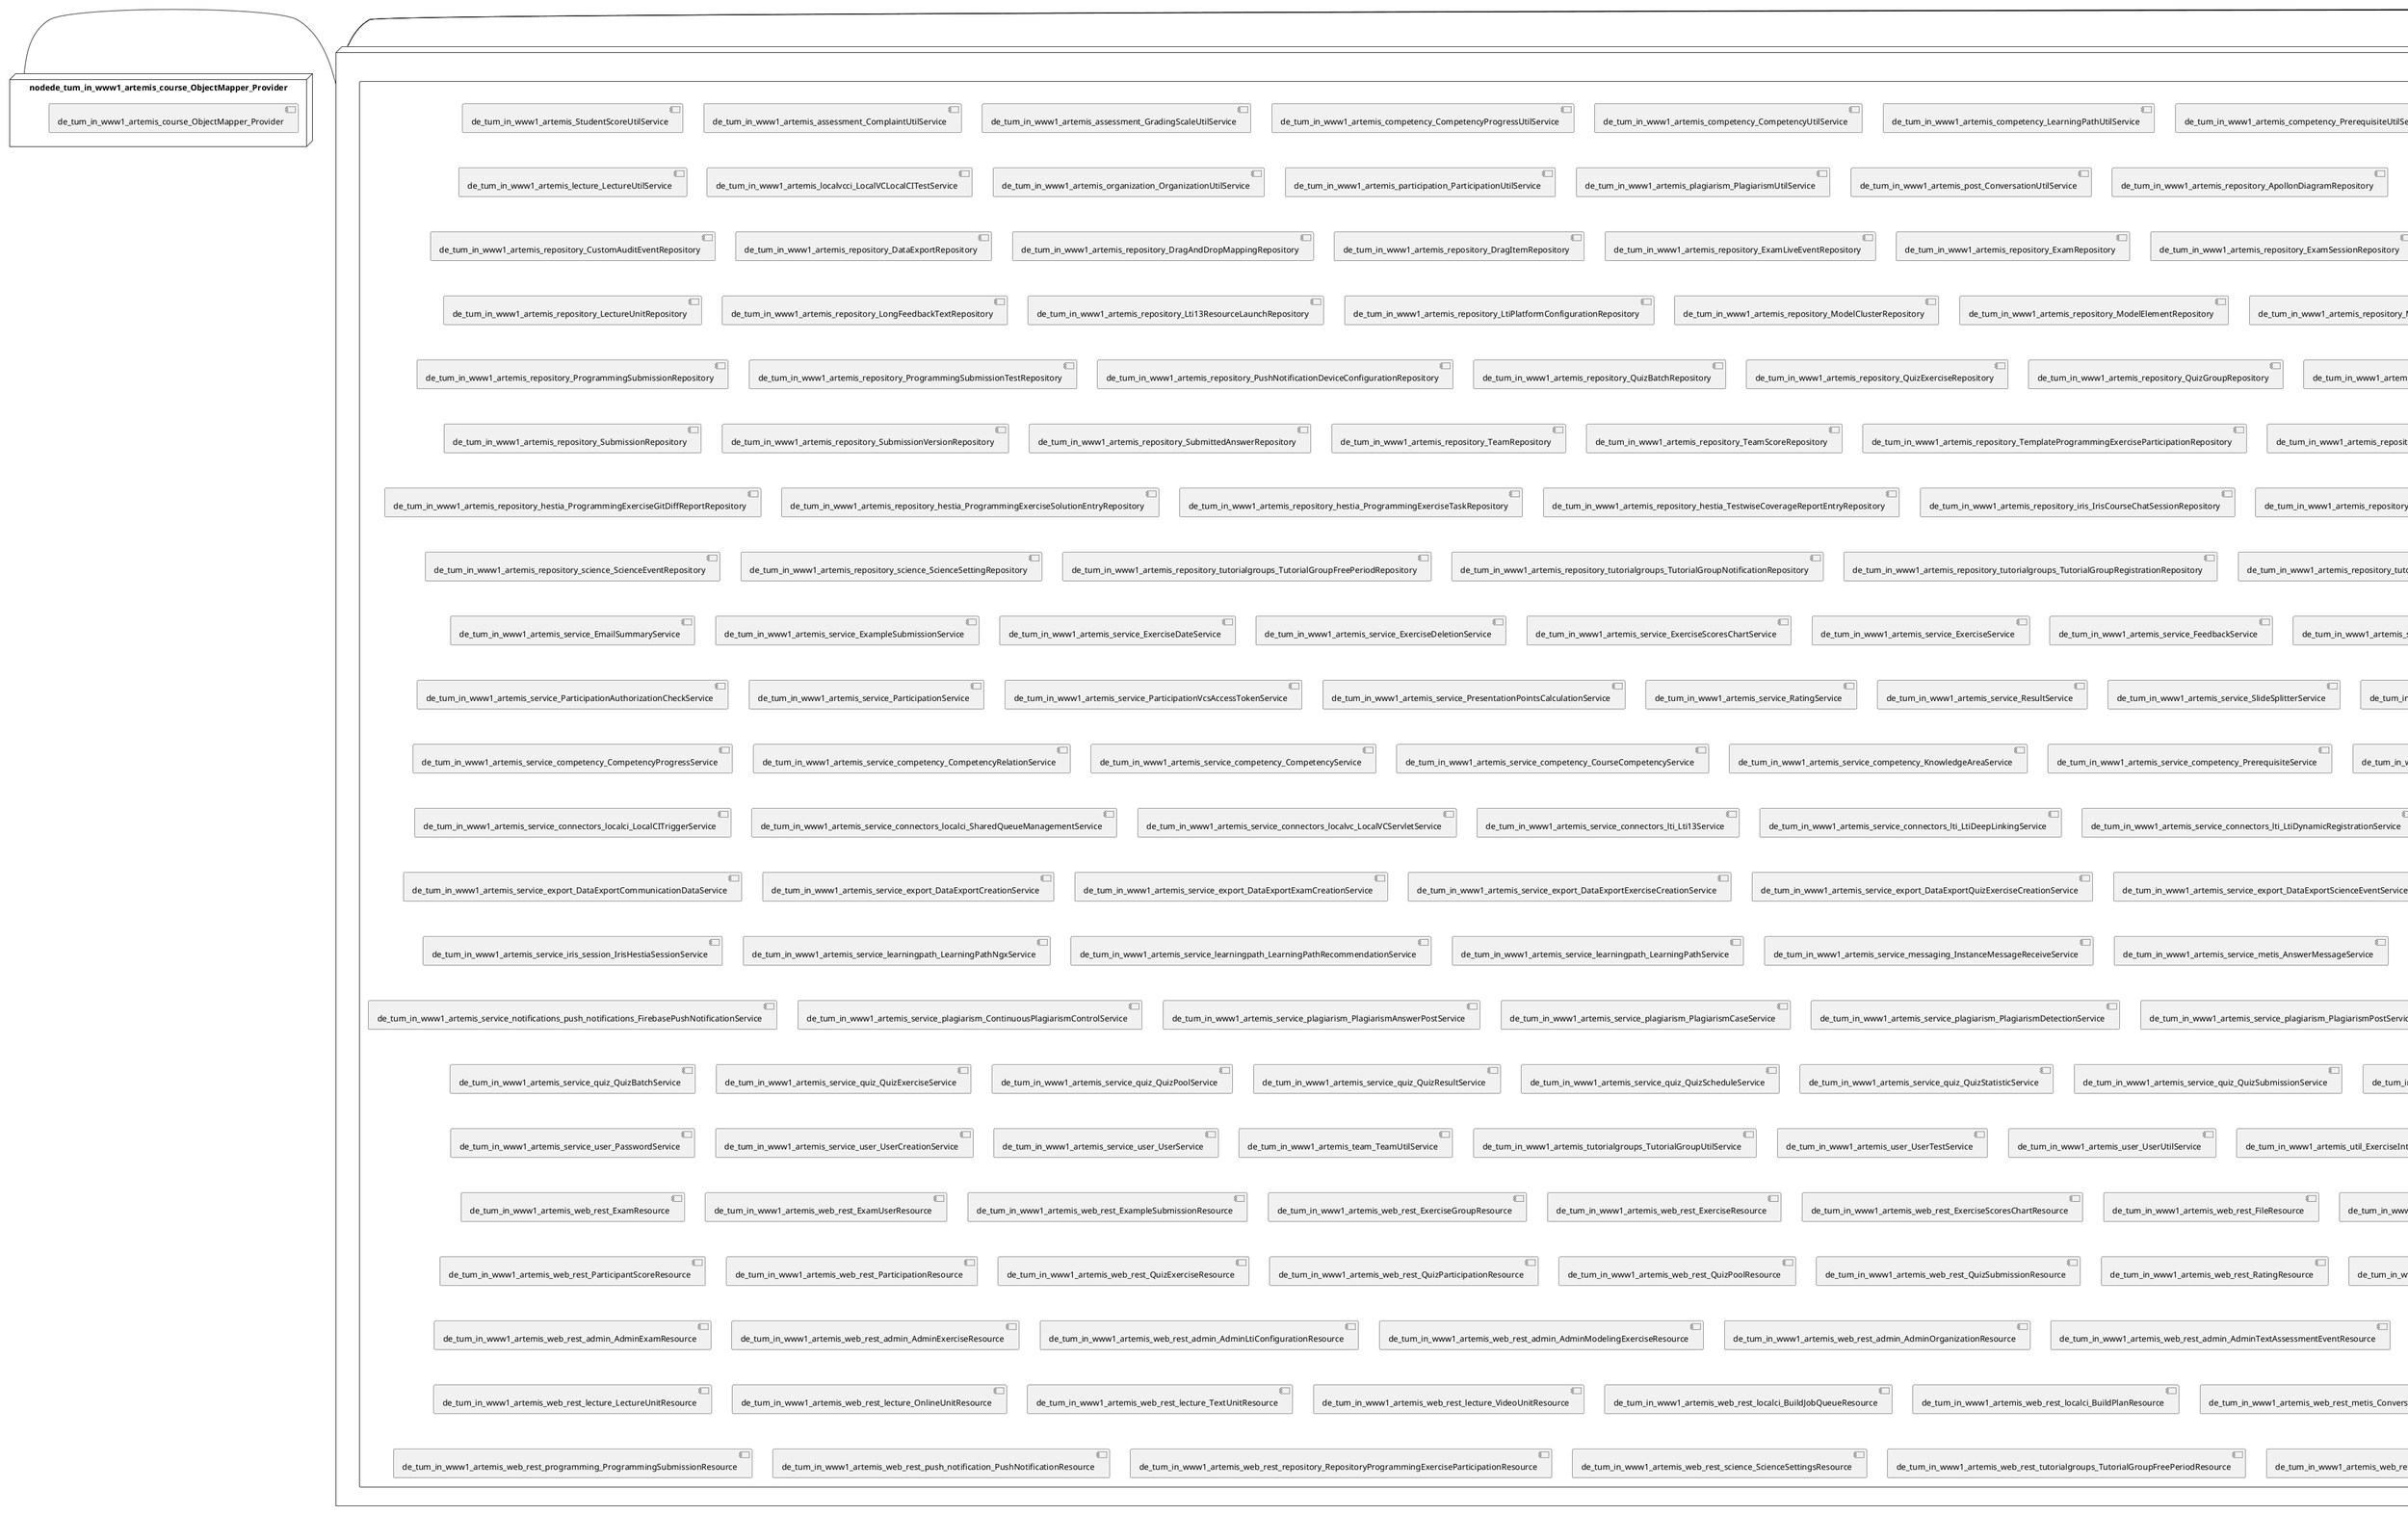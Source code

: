 @startuml
skinparam fixCircleLabelOverlapping true
skinparam componentStyle uml2
node nodede_tum_in_www1_artemis {
component de_tum_in_www1_artemis {
[de_tum_in_www1_artemis_repository_metrics_CompetencyMetricsRepository] [[ls1intum-artemis.system#_kQ-RwGXZEe-FlsU0BVm74Q]]
[de_tum_in_www1_artemis_repository_metrics_ExerciseMetricsRepository] [[ls1intum-artemis.system#_kQ-RwGXZEe-FlsU0BVm74Q]]
[de_tum_in_www1_artemis_repository_metrics_LectureUnitMetricsRepository] [[ls1intum-artemis.system#_kQ-RwGXZEe-FlsU0BVm74Q]]
[de_tum_in_www1_artemis_service_metrics_LearningMetricsService] [[ls1intum-artemis.system#_kQ-RwGXZEe-FlsU0BVm74Q]]
}
}
node nodede_tum_in_www1_artemis_2 {
component de_tum_in_www1_artemis_2 {
[de_tum_in_www1_artemis_repository_PersistenceAuditEventRepository] [[ls1intum-artemis.system#_kQ-RwGXZEe-FlsU0BVm74Q]]
[de_tum_in_www1_artemis_service_AuditEventService] [[ls1intum-artemis.system#_kQ-RwGXZEe-FlsU0BVm74Q]]
}
}
node nodede_tum_in_www1_artemis_3 {
component de_tum_in_www1_artemis_3 {
[de_tum_in_www1_artemis_StudentScoreUtilService] [[ls1intum-artemis.system#_kQ-RwGXZEe-FlsU0BVm74Q]]
[de_tum_in_www1_artemis_assessment_ComplaintUtilService] [[ls1intum-artemis.system#_kQ-RwGXZEe-FlsU0BVm74Q]]
[de_tum_in_www1_artemis_assessment_GradingScaleUtilService] [[ls1intum-artemis.system#_kQ-RwGXZEe-FlsU0BVm74Q]]
[de_tum_in_www1_artemis_competency_CompetencyProgressUtilService] [[ls1intum-artemis.system#_kQ-RwGXZEe-FlsU0BVm74Q]]
[de_tum_in_www1_artemis_competency_CompetencyUtilService] [[ls1intum-artemis.system#_kQ-RwGXZEe-FlsU0BVm74Q]]
[de_tum_in_www1_artemis_competency_LearningPathUtilService] [[ls1intum-artemis.system#_kQ-RwGXZEe-FlsU0BVm74Q]]
[de_tum_in_www1_artemis_competency_PrerequisiteUtilService] [[ls1intum-artemis.system#_kQ-RwGXZEe-FlsU0BVm74Q]]
[de_tum_in_www1_artemis_competency_StandardizedCompetencyUtilService] [[ls1intum-artemis.system#_kQ-RwGXZEe-FlsU0BVm74Q]]
[de_tum_in_www1_artemis_course_CourseTestService] [[ls1intum-artemis.system#_kQ-RwGXZEe-FlsU0BVm74Q]]
[de_tum_in_www1_artemis_course_CourseUtilService] [[ls1intum-artemis.system#_kQ-RwGXZEe-FlsU0BVm74Q]]
[de_tum_in_www1_artemis_domain_Repository] [[ls1intum-artemis.system#_kQ-RwGXZEe-FlsU0BVm74Q]]
[de_tum_in_www1_artemis_exam_ExamUtilService] [[ls1intum-artemis.system#_kQ-RwGXZEe-FlsU0BVm74Q]]
[de_tum_in_www1_artemis_exercise_ExerciseUtilService] [[ls1intum-artemis.system#_kQ-RwGXZEe-FlsU0BVm74Q]]
[de_tum_in_www1_artemis_exercise_fileupload_FileUploadExerciseUtilService] [[ls1intum-artemis.system#_kQ-RwGXZEe-FlsU0BVm74Q]]
[de_tum_in_www1_artemis_exercise_modeling_ModelingExerciseUtilService] [[ls1intum-artemis.system#_kQ-RwGXZEe-FlsU0BVm74Q]]
[de_tum_in_www1_artemis_exercise_programming_ContinuousIntegrationTestService] [[ls1intum-artemis.system#_kQ-RwGXZEe-FlsU0BVm74Q]]
[de_tum_in_www1_artemis_exercise_programming_ProgrammingExerciseIntegrationTestService] [[ls1intum-artemis.system#_kQ-RwGXZEe-FlsU0BVm74Q]]
[de_tum_in_www1_artemis_exercise_programming_ProgrammingExerciseResultTestService] [[ls1intum-artemis.system#_kQ-RwGXZEe-FlsU0BVm74Q]]
[de_tum_in_www1_artemis_exercise_programming_ProgrammingExerciseTestService] [[ls1intum-artemis.system#_kQ-RwGXZEe-FlsU0BVm74Q]]
[de_tum_in_www1_artemis_exercise_programming_ProgrammingExerciseUtilService] [[ls1intum-artemis.system#_kQ-RwGXZEe-FlsU0BVm74Q]]
[de_tum_in_www1_artemis_exercise_programming_ProgrammingSubmissionAndResultIntegrationTestService] [[ls1intum-artemis.system#_kQ-RwGXZEe-FlsU0BVm74Q]]
[de_tum_in_www1_artemis_exercise_quiz_QuizExerciseUtilService] [[ls1intum-artemis.system#_kQ-RwGXZEe-FlsU0BVm74Q]]
[de_tum_in_www1_artemis_exercise_text_TextExerciseUtilService] [[ls1intum-artemis.system#_kQ-RwGXZEe-FlsU0BVm74Q]]
[de_tum_in_www1_artemis_lecture_LectureUtilService] [[ls1intum-artemis.system#_kQ-RwGXZEe-FlsU0BVm74Q]]
[de_tum_in_www1_artemis_localvcci_LocalVCLocalCITestService] [[ls1intum-artemis.system#_kQ-RwGXZEe-FlsU0BVm74Q]]
[de_tum_in_www1_artemis_organization_OrganizationUtilService] [[ls1intum-artemis.system#_kQ-RwGXZEe-FlsU0BVm74Q]]
[de_tum_in_www1_artemis_participation_ParticipationUtilService] [[ls1intum-artemis.system#_kQ-RwGXZEe-FlsU0BVm74Q]]
[de_tum_in_www1_artemis_plagiarism_PlagiarismUtilService] [[ls1intum-artemis.system#_kQ-RwGXZEe-FlsU0BVm74Q]]
[de_tum_in_www1_artemis_post_ConversationUtilService] [[ls1intum-artemis.system#_kQ-RwGXZEe-FlsU0BVm74Q]]
[de_tum_in_www1_artemis_repository_ApollonDiagramRepository] [[ls1intum-artemis.system#_kQ-RwGXZEe-FlsU0BVm74Q]]
[de_tum_in_www1_artemis_repository_AttachmentRepository] [[ls1intum-artemis.system#_kQ-RwGXZEe-FlsU0BVm74Q]]
[de_tum_in_www1_artemis_repository_AttachmentUnitRepository] [[ls1intum-artemis.system#_kQ-RwGXZEe-FlsU0BVm74Q]]
[de_tum_in_www1_artemis_repository_AuthorityRepository] [[ls1intum-artemis.system#_kQ-RwGXZEe-FlsU0BVm74Q]]
[de_tum_in_www1_artemis_repository_AuxiliaryRepositoryRepository] [[ls1intum-artemis.system#_kQ-RwGXZEe-FlsU0BVm74Q]]
[de_tum_in_www1_artemis_repository_BonusRepository] [[ls1intum-artemis.system#_kQ-RwGXZEe-FlsU0BVm74Q]]
[de_tum_in_www1_artemis_repository_BuildJobRepository] [[ls1intum-artemis.system#_kQ-RwGXZEe-FlsU0BVm74Q]]
[de_tum_in_www1_artemis_repository_BuildLogEntryRepository] [[ls1intum-artemis.system#_kQ-RwGXZEe-FlsU0BVm74Q]]
[de_tum_in_www1_artemis_repository_BuildLogStatisticsEntryRepository] [[ls1intum-artemis.system#_kQ-RwGXZEe-FlsU0BVm74Q]]
[de_tum_in_www1_artemis_repository_BuildPlanRepository] [[ls1intum-artemis.system#_kQ-RwGXZEe-FlsU0BVm74Q]]
[de_tum_in_www1_artemis_repository_CompetencyProgressRepository] [[ls1intum-artemis.system#_kQ-RwGXZEe-FlsU0BVm74Q]]
[de_tum_in_www1_artemis_repository_CompetencyRelationRepository] [[ls1intum-artemis.system#_kQ-RwGXZEe-FlsU0BVm74Q]]
[de_tum_in_www1_artemis_repository_CompetencyRepository] [[ls1intum-artemis.system#_kQ-RwGXZEe-FlsU0BVm74Q]]
[de_tum_in_www1_artemis_repository_ComplaintRepository] [[ls1intum-artemis.system#_kQ-RwGXZEe-FlsU0BVm74Q]]
[de_tum_in_www1_artemis_repository_ComplaintResponseRepository] [[ls1intum-artemis.system#_kQ-RwGXZEe-FlsU0BVm74Q]]
[de_tum_in_www1_artemis_repository_CourseCompetencyRepository] [[ls1intum-artemis.system#_kQ-RwGXZEe-FlsU0BVm74Q]]
[de_tum_in_www1_artemis_repository_CourseRepository] [[ls1intum-artemis.system#_kQ-RwGXZEe-FlsU0BVm74Q]]
[de_tum_in_www1_artemis_repository_CustomAuditEventRepository] [[ls1intum-artemis.system#_kQ-RwGXZEe-FlsU0BVm74Q]]
[de_tum_in_www1_artemis_repository_DataExportRepository] [[ls1intum-artemis.system#_kQ-RwGXZEe-FlsU0BVm74Q]]
[de_tum_in_www1_artemis_repository_DragAndDropMappingRepository] [[ls1intum-artemis.system#_kQ-RwGXZEe-FlsU0BVm74Q]]
[de_tum_in_www1_artemis_repository_DragItemRepository] [[ls1intum-artemis.system#_kQ-RwGXZEe-FlsU0BVm74Q]]
[de_tum_in_www1_artemis_repository_ExamLiveEventRepository] [[ls1intum-artemis.system#_kQ-RwGXZEe-FlsU0BVm74Q]]
[de_tum_in_www1_artemis_repository_ExamRepository] [[ls1intum-artemis.system#_kQ-RwGXZEe-FlsU0BVm74Q]]
[de_tum_in_www1_artemis_repository_ExamSessionRepository] [[ls1intum-artemis.system#_kQ-RwGXZEe-FlsU0BVm74Q]]
[de_tum_in_www1_artemis_repository_ExamUserRepository] [[ls1intum-artemis.system#_kQ-RwGXZEe-FlsU0BVm74Q]]
[de_tum_in_www1_artemis_repository_ExampleSubmissionRepository] [[ls1intum-artemis.system#_kQ-RwGXZEe-FlsU0BVm74Q]]
[de_tum_in_www1_artemis_repository_ExerciseGroupRepository] [[ls1intum-artemis.system#_kQ-RwGXZEe-FlsU0BVm74Q]]
[de_tum_in_www1_artemis_repository_ExerciseRepository] [[ls1intum-artemis.system#_kQ-RwGXZEe-FlsU0BVm74Q]]
[de_tum_in_www1_artemis_repository_ExerciseUnitRepository] [[ls1intum-artemis.system#_kQ-RwGXZEe-FlsU0BVm74Q]]
[de_tum_in_www1_artemis_repository_FeedbackRepository] [[ls1intum-artemis.system#_kQ-RwGXZEe-FlsU0BVm74Q]]
[de_tum_in_www1_artemis_repository_FileUploadExerciseRepository] [[ls1intum-artemis.system#_kQ-RwGXZEe-FlsU0BVm74Q]]
[de_tum_in_www1_artemis_repository_FileUploadSubmissionRepository] [[ls1intum-artemis.system#_kQ-RwGXZEe-FlsU0BVm74Q]]
[de_tum_in_www1_artemis_repository_GradeStepRepository] [[ls1intum-artemis.system#_kQ-RwGXZEe-FlsU0BVm74Q]]
[de_tum_in_www1_artemis_repository_GradingCriterionRepository] [[ls1intum-artemis.system#_kQ-RwGXZEe-FlsU0BVm74Q]]
[de_tum_in_www1_artemis_repository_GradingScaleRepository] [[ls1intum-artemis.system#_kQ-RwGXZEe-FlsU0BVm74Q]]
[de_tum_in_www1_artemis_repository_GroupNotificationRepository] [[ls1intum-artemis.system#_kQ-RwGXZEe-FlsU0BVm74Q]]
[de_tum_in_www1_artemis_repository_GuidedTourSettingsRepository] [[ls1intum-artemis.system#_kQ-RwGXZEe-FlsU0BVm74Q]]
[de_tum_in_www1_artemis_repository_LearningPathRepository] [[ls1intum-artemis.system#_kQ-RwGXZEe-FlsU0BVm74Q]]
[de_tum_in_www1_artemis_repository_LectureRepository] [[ls1intum-artemis.system#_kQ-RwGXZEe-FlsU0BVm74Q]]
[de_tum_in_www1_artemis_repository_LectureUnitCompletionRepository] [[ls1intum-artemis.system#_kQ-RwGXZEe-FlsU0BVm74Q]]
[de_tum_in_www1_artemis_repository_LectureUnitRepository] [[ls1intum-artemis.system#_kQ-RwGXZEe-FlsU0BVm74Q]]
[de_tum_in_www1_artemis_repository_LongFeedbackTextRepository] [[ls1intum-artemis.system#_kQ-RwGXZEe-FlsU0BVm74Q]]
[de_tum_in_www1_artemis_repository_Lti13ResourceLaunchRepository] [[ls1intum-artemis.system#_kQ-RwGXZEe-FlsU0BVm74Q]]
[de_tum_in_www1_artemis_repository_LtiPlatformConfigurationRepository] [[ls1intum-artemis.system#_kQ-RwGXZEe-FlsU0BVm74Q]]
[de_tum_in_www1_artemis_repository_ModelClusterRepository] [[ls1intum-artemis.system#_kQ-RwGXZEe-FlsU0BVm74Q]]
[de_tum_in_www1_artemis_repository_ModelElementRepository] [[ls1intum-artemis.system#_kQ-RwGXZEe-FlsU0BVm74Q]]
[de_tum_in_www1_artemis_repository_ModelingExerciseRepository] [[ls1intum-artemis.system#_kQ-RwGXZEe-FlsU0BVm74Q]]
[de_tum_in_www1_artemis_repository_ModelingSubmissionRepository] [[ls1intum-artemis.system#_kQ-RwGXZEe-FlsU0BVm74Q]]
[de_tum_in_www1_artemis_repository_NotificationRepository] [[ls1intum-artemis.system#_kQ-RwGXZEe-FlsU0BVm74Q]]
[de_tum_in_www1_artemis_repository_NotificationSettingRepository] [[ls1intum-artemis.system#_kQ-RwGXZEe-FlsU0BVm74Q]]
[de_tum_in_www1_artemis_repository_OnlineCourseConfigurationRepository] [[ls1intum-artemis.system#_kQ-RwGXZEe-FlsU0BVm74Q]]
[de_tum_in_www1_artemis_repository_OnlineUnitRepository] [[ls1intum-artemis.system#_kQ-RwGXZEe-FlsU0BVm74Q]]
[de_tum_in_www1_artemis_repository_OrganizationRepository] [[ls1intum-artemis.system#_kQ-RwGXZEe-FlsU0BVm74Q]]
[de_tum_in_www1_artemis_repository_ParticipantScoreRepository] [[ls1intum-artemis.system#_kQ-RwGXZEe-FlsU0BVm74Q]]
[de_tum_in_www1_artemis_repository_ParticipationRepository] [[ls1intum-artemis.system#_kQ-RwGXZEe-FlsU0BVm74Q]]
[de_tum_in_www1_artemis_repository_ParticipationVCSAccessTokenRepository] [[ls1intum-artemis.system#_kQ-RwGXZEe-FlsU0BVm74Q]]
[de_tum_in_www1_artemis_repository_PrerequisiteRepository] [[ls1intum-artemis.system#_kQ-RwGXZEe-FlsU0BVm74Q]]
[de_tum_in_www1_artemis_repository_ProgrammingExerciseBuildConfigRepository] [[ls1intum-artemis.system#_kQ-RwGXZEe-FlsU0BVm74Q]]
[de_tum_in_www1_artemis_repository_ProgrammingExerciseRepository] [[ls1intum-artemis.system#_kQ-RwGXZEe-FlsU0BVm74Q]]
[de_tum_in_www1_artemis_repository_ProgrammingExerciseStudentParticipationRepository] [[ls1intum-artemis.system#_kQ-RwGXZEe-FlsU0BVm74Q]]
[de_tum_in_www1_artemis_repository_ProgrammingExerciseStudentParticipationTestRepository] [[ls1intum-artemis.system#_kQ-RwGXZEe-FlsU0BVm74Q]]
[de_tum_in_www1_artemis_repository_ProgrammingExerciseTestCaseRepository] [[ls1intum-artemis.system#_kQ-RwGXZEe-FlsU0BVm74Q]]
[de_tum_in_www1_artemis_repository_ProgrammingExerciseTestRepository] [[ls1intum-artemis.system#_kQ-RwGXZEe-FlsU0BVm74Q]]
[de_tum_in_www1_artemis_repository_ProgrammingSubmissionRepository] [[ls1intum-artemis.system#_kQ-RwGXZEe-FlsU0BVm74Q]]
[de_tum_in_www1_artemis_repository_ProgrammingSubmissionTestRepository] [[ls1intum-artemis.system#_kQ-RwGXZEe-FlsU0BVm74Q]]
[de_tum_in_www1_artemis_repository_PushNotificationDeviceConfigurationRepository] [[ls1intum-artemis.system#_kQ-RwGXZEe-FlsU0BVm74Q]]
[de_tum_in_www1_artemis_repository_QuizBatchRepository] [[ls1intum-artemis.system#_kQ-RwGXZEe-FlsU0BVm74Q]]
[de_tum_in_www1_artemis_repository_QuizExerciseRepository] [[ls1intum-artemis.system#_kQ-RwGXZEe-FlsU0BVm74Q]]
[de_tum_in_www1_artemis_repository_QuizGroupRepository] [[ls1intum-artemis.system#_kQ-RwGXZEe-FlsU0BVm74Q]]
[de_tum_in_www1_artemis_repository_QuizPointStatisticRepository] [[ls1intum-artemis.system#_kQ-RwGXZEe-FlsU0BVm74Q]]
[de_tum_in_www1_artemis_repository_QuizPoolRepository] [[ls1intum-artemis.system#_kQ-RwGXZEe-FlsU0BVm74Q]]
[de_tum_in_www1_artemis_repository_QuizQuestionRepository] [[ls1intum-artemis.system#_kQ-RwGXZEe-FlsU0BVm74Q]]
[de_tum_in_www1_artemis_repository_QuizQuestionStatisticRepository] [[ls1intum-artemis.system#_kQ-RwGXZEe-FlsU0BVm74Q]]
[de_tum_in_www1_artemis_repository_QuizSubmissionRepository] [[ls1intum-artemis.system#_kQ-RwGXZEe-FlsU0BVm74Q]]
[de_tum_in_www1_artemis_repository_RatingRepository] [[ls1intum-artemis.system#_kQ-RwGXZEe-FlsU0BVm74Q]]
[de_tum_in_www1_artemis_repository_ResultRepository] [[ls1intum-artemis.system#_kQ-RwGXZEe-FlsU0BVm74Q]]
[de_tum_in_www1_artemis_repository_SingleUserNotificationRepository] [[ls1intum-artemis.system#_kQ-RwGXZEe-FlsU0BVm74Q]]
[de_tum_in_www1_artemis_repository_SlideRepository] [[ls1intum-artemis.system#_kQ-RwGXZEe-FlsU0BVm74Q]]
[de_tum_in_www1_artemis_repository_SolutionProgrammingExerciseParticipationRepository] [[ls1intum-artemis.system#_kQ-RwGXZEe-FlsU0BVm74Q]]
[de_tum_in_www1_artemis_repository_SourceRepository] [[ls1intum-artemis.system#_kQ-RwGXZEe-FlsU0BVm74Q]]
[de_tum_in_www1_artemis_repository_StaticCodeAnalysisCategoryRepository] [[ls1intum-artemis.system#_kQ-RwGXZEe-FlsU0BVm74Q]]
[de_tum_in_www1_artemis_repository_StatisticsRepository] [[ls1intum-artemis.system#_kQ-RwGXZEe-FlsU0BVm74Q]]
[de_tum_in_www1_artemis_repository_StudentExamRepository] [[ls1intum-artemis.system#_kQ-RwGXZEe-FlsU0BVm74Q]]
[de_tum_in_www1_artemis_repository_StudentParticipationRepository] [[ls1intum-artemis.system#_kQ-RwGXZEe-FlsU0BVm74Q]]
[de_tum_in_www1_artemis_repository_StudentScoreRepository] [[ls1intum-artemis.system#_kQ-RwGXZEe-FlsU0BVm74Q]]
[de_tum_in_www1_artemis_repository_SubmissionPolicyRepository] [[ls1intum-artemis.system#_kQ-RwGXZEe-FlsU0BVm74Q]]
[de_tum_in_www1_artemis_repository_SubmissionRepository] [[ls1intum-artemis.system#_kQ-RwGXZEe-FlsU0BVm74Q]]
[de_tum_in_www1_artemis_repository_SubmissionVersionRepository] [[ls1intum-artemis.system#_kQ-RwGXZEe-FlsU0BVm74Q]]
[de_tum_in_www1_artemis_repository_SubmittedAnswerRepository] [[ls1intum-artemis.system#_kQ-RwGXZEe-FlsU0BVm74Q]]
[de_tum_in_www1_artemis_repository_TeamRepository] [[ls1intum-artemis.system#_kQ-RwGXZEe-FlsU0BVm74Q]]
[de_tum_in_www1_artemis_repository_TeamScoreRepository] [[ls1intum-artemis.system#_kQ-RwGXZEe-FlsU0BVm74Q]]
[de_tum_in_www1_artemis_repository_TemplateProgrammingExerciseParticipationRepository] [[ls1intum-artemis.system#_kQ-RwGXZEe-FlsU0BVm74Q]]
[de_tum_in_www1_artemis_repository_TextAssessmentEventRepository] [[ls1intum-artemis.system#_kQ-RwGXZEe-FlsU0BVm74Q]]
[de_tum_in_www1_artemis_repository_TextBlockRepository] [[ls1intum-artemis.system#_kQ-RwGXZEe-FlsU0BVm74Q]]
[de_tum_in_www1_artemis_repository_TextExerciseRepository] [[ls1intum-artemis.system#_kQ-RwGXZEe-FlsU0BVm74Q]]
[de_tum_in_www1_artemis_repository_TextSubmissionRepository] [[ls1intum-artemis.system#_kQ-RwGXZEe-FlsU0BVm74Q]]
[de_tum_in_www1_artemis_repository_TextUnitRepository] [[ls1intum-artemis.system#_kQ-RwGXZEe-FlsU0BVm74Q]]
[de_tum_in_www1_artemis_repository_TutorParticipationRepository] [[ls1intum-artemis.system#_kQ-RwGXZEe-FlsU0BVm74Q]]
[de_tum_in_www1_artemis_repository_UserRepository] [[ls1intum-artemis.system#_kQ-RwGXZEe-FlsU0BVm74Q]]
[de_tum_in_www1_artemis_repository_UserTestRepository] [[ls1intum-artemis.system#_kQ-RwGXZEe-FlsU0BVm74Q]]
[de_tum_in_www1_artemis_repository_VideoUnitRepository] [[ls1intum-artemis.system#_kQ-RwGXZEe-FlsU0BVm74Q]]
[de_tum_in_www1_artemis_repository_competency_CompetencyJolRepository] [[ls1intum-artemis.system#_kQ-RwGXZEe-FlsU0BVm74Q]]
[de_tum_in_www1_artemis_repository_competency_KnowledgeAreaRepository] [[ls1intum-artemis.system#_kQ-RwGXZEe-FlsU0BVm74Q]]
[de_tum_in_www1_artemis_repository_competency_StandardizedCompetencyRepository] [[ls1intum-artemis.system#_kQ-RwGXZEe-FlsU0BVm74Q]]
[de_tum_in_www1_artemis_repository_hestia_CodeHintRepository] [[ls1intum-artemis.system#_kQ-RwGXZEe-FlsU0BVm74Q]]
[de_tum_in_www1_artemis_repository_hestia_CoverageFileReportRepository] [[ls1intum-artemis.system#_kQ-RwGXZEe-FlsU0BVm74Q]]
[de_tum_in_www1_artemis_repository_hestia_CoverageReportRepository] [[ls1intum-artemis.system#_kQ-RwGXZEe-FlsU0BVm74Q]]
[de_tum_in_www1_artemis_repository_hestia_ExerciseHintActivationRepository] [[ls1intum-artemis.system#_kQ-RwGXZEe-FlsU0BVm74Q]]
[de_tum_in_www1_artemis_repository_hestia_ExerciseHintRepository] [[ls1intum-artemis.system#_kQ-RwGXZEe-FlsU0BVm74Q]]
[de_tum_in_www1_artemis_repository_hestia_ProgrammingExerciseGitDiffReportRepository] [[ls1intum-artemis.system#_kQ-RwGXZEe-FlsU0BVm74Q]]
[de_tum_in_www1_artemis_repository_hestia_ProgrammingExerciseSolutionEntryRepository] [[ls1intum-artemis.system#_kQ-RwGXZEe-FlsU0BVm74Q]]
[de_tum_in_www1_artemis_repository_hestia_ProgrammingExerciseTaskRepository] [[ls1intum-artemis.system#_kQ-RwGXZEe-FlsU0BVm74Q]]
[de_tum_in_www1_artemis_repository_hestia_TestwiseCoverageReportEntryRepository] [[ls1intum-artemis.system#_kQ-RwGXZEe-FlsU0BVm74Q]]
[de_tum_in_www1_artemis_repository_iris_IrisCourseChatSessionRepository] [[ls1intum-artemis.system#_kQ-RwGXZEe-FlsU0BVm74Q]]
[de_tum_in_www1_artemis_repository_iris_IrisExerciseChatSessionRepository] [[ls1intum-artemis.system#_kQ-RwGXZEe-FlsU0BVm74Q]]
[de_tum_in_www1_artemis_repository_iris_IrisHestiaSessionRepository] [[ls1intum-artemis.system#_kQ-RwGXZEe-FlsU0BVm74Q]]
[de_tum_in_www1_artemis_repository_iris_IrisMessageRepository] [[ls1intum-artemis.system#_kQ-RwGXZEe-FlsU0BVm74Q]]
[de_tum_in_www1_artemis_repository_iris_IrisSessionRepository] [[ls1intum-artemis.system#_kQ-RwGXZEe-FlsU0BVm74Q]]
[de_tum_in_www1_artemis_repository_metis_AnswerPostRepository] [[ls1intum-artemis.system#_kQ-RwGXZEe-FlsU0BVm74Q]]
[de_tum_in_www1_artemis_repository_metis_ConversationMessageRepository] [[ls1intum-artemis.system#_kQ-RwGXZEe-FlsU0BVm74Q]]
[de_tum_in_www1_artemis_repository_metis_ConversationParticipantRepository] [[ls1intum-artemis.system#_kQ-RwGXZEe-FlsU0BVm74Q]]
[de_tum_in_www1_artemis_repository_metis_PostRepository] [[ls1intum-artemis.system#_kQ-RwGXZEe-FlsU0BVm74Q]]
[de_tum_in_www1_artemis_repository_metis_ReactionRepository] [[ls1intum-artemis.system#_kQ-RwGXZEe-FlsU0BVm74Q]]
[de_tum_in_www1_artemis_repository_metis_conversation_ChannelRepository] [[ls1intum-artemis.system#_kQ-RwGXZEe-FlsU0BVm74Q]]
[de_tum_in_www1_artemis_repository_metis_conversation_ConversationNotificationRepository] [[ls1intum-artemis.system#_kQ-RwGXZEe-FlsU0BVm74Q]]
[de_tum_in_www1_artemis_repository_metis_conversation_ConversationRepository] [[ls1intum-artemis.system#_kQ-RwGXZEe-FlsU0BVm74Q]]
[de_tum_in_www1_artemis_repository_metis_conversation_GroupChatRepository] [[ls1intum-artemis.system#_kQ-RwGXZEe-FlsU0BVm74Q]]
[de_tum_in_www1_artemis_repository_metis_conversation_OneToOneChatRepository] [[ls1intum-artemis.system#_kQ-RwGXZEe-FlsU0BVm74Q]]
[de_tum_in_www1_artemis_repository_plagiarism_PlagiarismCaseRepository] [[ls1intum-artemis.system#_kQ-RwGXZEe-FlsU0BVm74Q]]
[de_tum_in_www1_artemis_repository_plagiarism_PlagiarismComparisonRepository] [[ls1intum-artemis.system#_kQ-RwGXZEe-FlsU0BVm74Q]]
[de_tum_in_www1_artemis_repository_plagiarism_PlagiarismResultRepository] [[ls1intum-artemis.system#_kQ-RwGXZEe-FlsU0BVm74Q]]
[de_tum_in_www1_artemis_repository_plagiarism_PlagiarismSubmissionRepository] [[ls1intum-artemis.system#_kQ-RwGXZEe-FlsU0BVm74Q]]
[de_tum_in_www1_artemis_repository_science_ScienceEventRepository] [[ls1intum-artemis.system#_kQ-RwGXZEe-FlsU0BVm74Q]]
[de_tum_in_www1_artemis_repository_science_ScienceSettingRepository] [[ls1intum-artemis.system#_kQ-RwGXZEe-FlsU0BVm74Q]]
[de_tum_in_www1_artemis_repository_tutorialgroups_TutorialGroupFreePeriodRepository] [[ls1intum-artemis.system#_kQ-RwGXZEe-FlsU0BVm74Q]]
[de_tum_in_www1_artemis_repository_tutorialgroups_TutorialGroupNotificationRepository] [[ls1intum-artemis.system#_kQ-RwGXZEe-FlsU0BVm74Q]]
[de_tum_in_www1_artemis_repository_tutorialgroups_TutorialGroupRegistrationRepository] [[ls1intum-artemis.system#_kQ-RwGXZEe-FlsU0BVm74Q]]
[de_tum_in_www1_artemis_repository_tutorialgroups_TutorialGroupRepository] [[ls1intum-artemis.system#_kQ-RwGXZEe-FlsU0BVm74Q]]
[de_tum_in_www1_artemis_repository_tutorialgroups_TutorialGroupScheduleRepository] [[ls1intum-artemis.system#_kQ-RwGXZEe-FlsU0BVm74Q]]
[de_tum_in_www1_artemis_repository_tutorialgroups_TutorialGroupSessionRepository] [[ls1intum-artemis.system#_kQ-RwGXZEe-FlsU0BVm74Q]]
[de_tum_in_www1_artemis_repository_tutorialgroups_TutorialGroupsConfigurationRepository] [[ls1intum-artemis.system#_kQ-RwGXZEe-FlsU0BVm74Q]]
[de_tum_in_www1_artemis_science_ScienceUtilService] [[ls1intum-artemis.system#_kQ-RwGXZEe-FlsU0BVm74Q]]
[de_tum_in_www1_artemis_security_DomainUserDetailsService] [[ls1intum-artemis.system#_kQ-RwGXZEe-FlsU0BVm74Q]]
[de_tum_in_www1_artemis_service_AssessmentDashboardService] [[ls1intum-artemis.system#_kQ-RwGXZEe-FlsU0BVm74Q]]
[de_tum_in_www1_artemis_service_AssessmentService] [[ls1intum-artemis.system#_kQ-RwGXZEe-FlsU0BVm74Q]]
[de_tum_in_www1_artemis_service_AttachmentUnitService] [[ls1intum-artemis.system#_kQ-RwGXZEe-FlsU0BVm74Q]]
[de_tum_in_www1_artemis_service_AuthorizationCheckService] [[ls1intum-artemis.system#_kQ-RwGXZEe-FlsU0BVm74Q]]
[de_tum_in_www1_artemis_service_BonusService] [[ls1intum-artemis.system#_kQ-RwGXZEe-FlsU0BVm74Q]]
[de_tum_in_www1_artemis_service_BuildLogEntryService] [[ls1intum-artemis.system#_kQ-RwGXZEe-FlsU0BVm74Q]]
[de_tum_in_www1_artemis_service_ComplaintResponseService] [[ls1intum-artemis.system#_kQ-RwGXZEe-FlsU0BVm74Q]]
[de_tum_in_www1_artemis_service_ComplaintService] [[ls1intum-artemis.system#_kQ-RwGXZEe-FlsU0BVm74Q]]
[de_tum_in_www1_artemis_service_ConsistencyCheckService] [[ls1intum-artemis.system#_kQ-RwGXZEe-FlsU0BVm74Q]]
[de_tum_in_www1_artemis_service_ConsistencyCheckTestService] [[ls1intum-artemis.system#_kQ-RwGXZEe-FlsU0BVm74Q]]
[de_tum_in_www1_artemis_service_CourseScoreCalculationService] [[ls1intum-artemis.system#_kQ-RwGXZEe-FlsU0BVm74Q]]
[de_tum_in_www1_artemis_service_CourseService] [[ls1intum-artemis.system#_kQ-RwGXZEe-FlsU0BVm74Q]]
[de_tum_in_www1_artemis_service_EmailSummaryService] [[ls1intum-artemis.system#_kQ-RwGXZEe-FlsU0BVm74Q]]
[de_tum_in_www1_artemis_service_ExampleSubmissionService] [[ls1intum-artemis.system#_kQ-RwGXZEe-FlsU0BVm74Q]]
[de_tum_in_www1_artemis_service_ExerciseDateService] [[ls1intum-artemis.system#_kQ-RwGXZEe-FlsU0BVm74Q]]
[de_tum_in_www1_artemis_service_ExerciseDeletionService] [[ls1intum-artemis.system#_kQ-RwGXZEe-FlsU0BVm74Q]]
[de_tum_in_www1_artemis_service_ExerciseScoresChartService] [[ls1intum-artemis.system#_kQ-RwGXZEe-FlsU0BVm74Q]]
[de_tum_in_www1_artemis_service_ExerciseService] [[ls1intum-artemis.system#_kQ-RwGXZEe-FlsU0BVm74Q]]
[de_tum_in_www1_artemis_service_FeedbackService] [[ls1intum-artemis.system#_kQ-RwGXZEe-FlsU0BVm74Q]]
[de_tum_in_www1_artemis_service_FileService] [[ls1intum-artemis.system#_kQ-RwGXZEe-FlsU0BVm74Q]]
[de_tum_in_www1_artemis_service_FileUploadExerciseImportService] [[ls1intum-artemis.system#_kQ-RwGXZEe-FlsU0BVm74Q]]
[de_tum_in_www1_artemis_service_FileUploadExerciseService] [[ls1intum-artemis.system#_kQ-RwGXZEe-FlsU0BVm74Q]]
[de_tum_in_www1_artemis_service_FileUploadSubmissionService] [[ls1intum-artemis.system#_kQ-RwGXZEe-FlsU0BVm74Q]]
[de_tum_in_www1_artemis_service_GradingScaleService] [[ls1intum-artemis.system#_kQ-RwGXZEe-FlsU0BVm74Q]]
[de_tum_in_www1_artemis_service_LearningObjectService] [[ls1intum-artemis.system#_kQ-RwGXZEe-FlsU0BVm74Q]]
[de_tum_in_www1_artemis_service_LectureImportService] [[ls1intum-artemis.system#_kQ-RwGXZEe-FlsU0BVm74Q]]
[de_tum_in_www1_artemis_service_LectureService] [[ls1intum-artemis.system#_kQ-RwGXZEe-FlsU0BVm74Q]]
[de_tum_in_www1_artemis_service_LectureUnitProcessingService] [[ls1intum-artemis.system#_kQ-RwGXZEe-FlsU0BVm74Q]]
[de_tum_in_www1_artemis_service_LectureUnitService] [[ls1intum-artemis.system#_kQ-RwGXZEe-FlsU0BVm74Q]]
[de_tum_in_www1_artemis_service_ModelingExerciseImportService] [[ls1intum-artemis.system#_kQ-RwGXZEe-FlsU0BVm74Q]]
[de_tum_in_www1_artemis_service_ModelingExerciseService] [[ls1intum-artemis.system#_kQ-RwGXZEe-FlsU0BVm74Q]]
[de_tum_in_www1_artemis_service_ModelingSubmissionService] [[ls1intum-artemis.system#_kQ-RwGXZEe-FlsU0BVm74Q]]
[de_tum_in_www1_artemis_service_OnlineCourseConfigurationService] [[ls1intum-artemis.system#_kQ-RwGXZEe-FlsU0BVm74Q]]
[de_tum_in_www1_artemis_service_OrganizationService] [[ls1intum-artemis.system#_kQ-RwGXZEe-FlsU0BVm74Q]]
[de_tum_in_www1_artemis_service_ParticipantScoreService] [[ls1intum-artemis.system#_kQ-RwGXZEe-FlsU0BVm74Q]]
[de_tum_in_www1_artemis_service_ParticipationAuthorizationCheckService] [[ls1intum-artemis.system#_kQ-RwGXZEe-FlsU0BVm74Q]]
[de_tum_in_www1_artemis_service_ParticipationService] [[ls1intum-artemis.system#_kQ-RwGXZEe-FlsU0BVm74Q]]
[de_tum_in_www1_artemis_service_ParticipationVcsAccessTokenService] [[ls1intum-artemis.system#_kQ-RwGXZEe-FlsU0BVm74Q]]
[de_tum_in_www1_artemis_service_PresentationPointsCalculationService] [[ls1intum-artemis.system#_kQ-RwGXZEe-FlsU0BVm74Q]]
[de_tum_in_www1_artemis_service_RatingService] [[ls1intum-artemis.system#_kQ-RwGXZEe-FlsU0BVm74Q]]
[de_tum_in_www1_artemis_service_ResultService] [[ls1intum-artemis.system#_kQ-RwGXZEe-FlsU0BVm74Q]]
[de_tum_in_www1_artemis_service_SlideSplitterService] [[ls1intum-artemis.system#_kQ-RwGXZEe-FlsU0BVm74Q]]
[de_tum_in_www1_artemis_service_StaticCodeAnalysisService] [[ls1intum-artemis.system#_kQ-RwGXZEe-FlsU0BVm74Q]]
[de_tum_in_www1_artemis_service_StatisticsService] [[ls1intum-artemis.system#_kQ-RwGXZEe-FlsU0BVm74Q]]
[de_tum_in_www1_artemis_service_SubmissionPolicyService] [[ls1intum-artemis.system#_kQ-RwGXZEe-FlsU0BVm74Q]]
[de_tum_in_www1_artemis_service_SubmissionService] [[ls1intum-artemis.system#_kQ-RwGXZEe-FlsU0BVm74Q]]
[de_tum_in_www1_artemis_service_SubmissionVersionService] [[ls1intum-artemis.system#_kQ-RwGXZEe-FlsU0BVm74Q]]
[de_tum_in_www1_artemis_service_TeamService] [[ls1intum-artemis.system#_kQ-RwGXZEe-FlsU0BVm74Q]]
[de_tum_in_www1_artemis_service_TextBlockService] [[ls1intum-artemis.system#_kQ-RwGXZEe-FlsU0BVm74Q]]
[de_tum_in_www1_artemis_service_TextExerciseImportService] [[ls1intum-artemis.system#_kQ-RwGXZEe-FlsU0BVm74Q]]
[de_tum_in_www1_artemis_service_TextExerciseService] [[ls1intum-artemis.system#_kQ-RwGXZEe-FlsU0BVm74Q]]
[de_tum_in_www1_artemis_service_TextSubmissionService] [[ls1intum-artemis.system#_kQ-RwGXZEe-FlsU0BVm74Q]]
[de_tum_in_www1_artemis_service_TutorEffortService] [[ls1intum-artemis.system#_kQ-RwGXZEe-FlsU0BVm74Q]]
[de_tum_in_www1_artemis_service_TutorLeaderboardService] [[ls1intum-artemis.system#_kQ-RwGXZEe-FlsU0BVm74Q]]
[de_tum_in_www1_artemis_service_TutorParticipationService] [[ls1intum-artemis.system#_kQ-RwGXZEe-FlsU0BVm74Q]]
[de_tum_in_www1_artemis_service_UriService] [[ls1intum-artemis.system#_kQ-RwGXZEe-FlsU0BVm74Q]]
[de_tum_in_www1_artemis_service_compass_CompassService] [[ls1intum-artemis.system#_kQ-RwGXZEe-FlsU0BVm74Q]]
[de_tum_in_www1_artemis_service_competency_CompetencyJolService] [[ls1intum-artemis.system#_kQ-RwGXZEe-FlsU0BVm74Q]]
[de_tum_in_www1_artemis_service_competency_CompetencyProgressService] [[ls1intum-artemis.system#_kQ-RwGXZEe-FlsU0BVm74Q]]
[de_tum_in_www1_artemis_service_competency_CompetencyRelationService] [[ls1intum-artemis.system#_kQ-RwGXZEe-FlsU0BVm74Q]]
[de_tum_in_www1_artemis_service_competency_CompetencyService] [[ls1intum-artemis.system#_kQ-RwGXZEe-FlsU0BVm74Q]]
[de_tum_in_www1_artemis_service_competency_CourseCompetencyService] [[ls1intum-artemis.system#_kQ-RwGXZEe-FlsU0BVm74Q]]
[de_tum_in_www1_artemis_service_competency_KnowledgeAreaService] [[ls1intum-artemis.system#_kQ-RwGXZEe-FlsU0BVm74Q]]
[de_tum_in_www1_artemis_service_competency_PrerequisiteService] [[ls1intum-artemis.system#_kQ-RwGXZEe-FlsU0BVm74Q]]
[de_tum_in_www1_artemis_service_competency_StandardizedCompetencyService] [[ls1intum-artemis.system#_kQ-RwGXZEe-FlsU0BVm74Q]]
[de_tum_in_www1_artemis_service_connectors_GitService] [[ls1intum-artemis.system#_kQ-RwGXZEe-FlsU0BVm74Q]]
[de_tum_in_www1_artemis_service_connectors_SAML2Service] [[ls1intum-artemis.system#_kQ-RwGXZEe-FlsU0BVm74Q]]
[de_tum_in_www1_artemis_service_connectors_athena_AthenaDTOConverterService] [[ls1intum-artemis.system#_kQ-RwGXZEe-FlsU0BVm74Q]]
[de_tum_in_www1_artemis_service_connectors_athena_AthenaModuleService] [[ls1intum-artemis.system#_kQ-RwGXZEe-FlsU0BVm74Q]]
[de_tum_in_www1_artemis_service_connectors_athena_AthenaRepositoryExportService] [[ls1intum-artemis.system#_kQ-RwGXZEe-FlsU0BVm74Q]]
[de_tum_in_www1_artemis_service_connectors_athena_AthenaSubmissionSendingService] [[ls1intum-artemis.system#_kQ-RwGXZEe-FlsU0BVm74Q]]
[de_tum_in_www1_artemis_service_connectors_gitlab_GitLabPersonalAccessTokenManagementService] [[ls1intum-artemis.system#_kQ-RwGXZEe-FlsU0BVm74Q]]
[de_tum_in_www1_artemis_service_connectors_gitlab_GitLabService] [[ls1intum-artemis.system#_kQ-RwGXZEe-FlsU0BVm74Q]]
[de_tum_in_www1_artemis_service_connectors_gitlab_GitLabUserManagementService] [[ls1intum-artemis.system#_kQ-RwGXZEe-FlsU0BVm74Q]]
[de_tum_in_www1_artemis_service_connectors_gitlabci_GitLabCIService] [[ls1intum-artemis.system#_kQ-RwGXZEe-FlsU0BVm74Q]]
[de_tum_in_www1_artemis_service_connectors_gitlabci_GitLabCITriggerService] [[ls1intum-artemis.system#_kQ-RwGXZEe-FlsU0BVm74Q]]
[de_tum_in_www1_artemis_service_connectors_jenkins_JenkinsService] [[ls1intum-artemis.system#_kQ-RwGXZEe-FlsU0BVm74Q]]
[de_tum_in_www1_artemis_service_connectors_jenkins_JenkinsUserManagementService] [[ls1intum-artemis.system#_kQ-RwGXZEe-FlsU0BVm74Q]]
[de_tum_in_www1_artemis_service_connectors_jenkins_build_plan_JenkinsBuildPlanService] [[ls1intum-artemis.system#_kQ-RwGXZEe-FlsU0BVm74Q]]
[de_tum_in_www1_artemis_service_connectors_localci_LocalCIResultProcessingService] [[ls1intum-artemis.system#_kQ-RwGXZEe-FlsU0BVm74Q]]
[de_tum_in_www1_artemis_service_connectors_localci_LocalCIService] [[ls1intum-artemis.system#_kQ-RwGXZEe-FlsU0BVm74Q]]
[de_tum_in_www1_artemis_service_connectors_localci_LocalCITriggerService] [[ls1intum-artemis.system#_kQ-RwGXZEe-FlsU0BVm74Q]]
[de_tum_in_www1_artemis_service_connectors_localci_SharedQueueManagementService] [[ls1intum-artemis.system#_kQ-RwGXZEe-FlsU0BVm74Q]]
[de_tum_in_www1_artemis_service_connectors_localvc_LocalVCServletService] [[ls1intum-artemis.system#_kQ-RwGXZEe-FlsU0BVm74Q]]
[de_tum_in_www1_artemis_service_connectors_lti_Lti13Service] [[ls1intum-artemis.system#_kQ-RwGXZEe-FlsU0BVm74Q]]
[de_tum_in_www1_artemis_service_connectors_lti_LtiDeepLinkingService] [[ls1intum-artemis.system#_kQ-RwGXZEe-FlsU0BVm74Q]]
[de_tum_in_www1_artemis_service_connectors_lti_LtiDynamicRegistrationService] [[ls1intum-artemis.system#_kQ-RwGXZEe-FlsU0BVm74Q]]
[de_tum_in_www1_artemis_service_connectors_lti_LtiService] [[ls1intum-artemis.system#_kQ-RwGXZEe-FlsU0BVm74Q]]
[de_tum_in_www1_artemis_service_connectors_pyris_PyrisPipelineService] [[ls1intum-artemis.system#_kQ-RwGXZEe-FlsU0BVm74Q]]
[de_tum_in_www1_artemis_service_connectors_vcs_VcsTokenRenewalService] [[ls1intum-artemis.system#_kQ-RwGXZEe-FlsU0BVm74Q]]
[de_tum_in_www1_artemis_service_exam_ExamAccessService] [[ls1intum-artemis.system#_kQ-RwGXZEe-FlsU0BVm74Q]]
[de_tum_in_www1_artemis_service_exam_ExamDateService] [[ls1intum-artemis.system#_kQ-RwGXZEe-FlsU0BVm74Q]]
[de_tum_in_www1_artemis_service_exam_ExamDeletionService] [[ls1intum-artemis.system#_kQ-RwGXZEe-FlsU0BVm74Q]]
[de_tum_in_www1_artemis_service_exam_ExamImportService] [[ls1intum-artemis.system#_kQ-RwGXZEe-FlsU0BVm74Q]]
[de_tum_in_www1_artemis_service_exam_ExamLiveEventsService] [[ls1intum-artemis.system#_kQ-RwGXZEe-FlsU0BVm74Q]]
[de_tum_in_www1_artemis_service_exam_ExamQuizService] [[ls1intum-artemis.system#_kQ-RwGXZEe-FlsU0BVm74Q]]
[de_tum_in_www1_artemis_service_exam_ExamRegistrationService] [[ls1intum-artemis.system#_kQ-RwGXZEe-FlsU0BVm74Q]]
[de_tum_in_www1_artemis_service_exam_ExamService] [[ls1intum-artemis.system#_kQ-RwGXZEe-FlsU0BVm74Q]]
[de_tum_in_www1_artemis_service_exam_ExamSessionService] [[ls1intum-artemis.system#_kQ-RwGXZEe-FlsU0BVm74Q]]
[de_tum_in_www1_artemis_service_exam_ExamSubmissionService] [[ls1intum-artemis.system#_kQ-RwGXZEe-FlsU0BVm74Q]]
[de_tum_in_www1_artemis_service_exam_ExamUserService] [[ls1intum-artemis.system#_kQ-RwGXZEe-FlsU0BVm74Q]]
[de_tum_in_www1_artemis_service_exam_StudentExamAccessService] [[ls1intum-artemis.system#_kQ-RwGXZEe-FlsU0BVm74Q]]
[de_tum_in_www1_artemis_service_exam_StudentExamService] [[ls1intum-artemis.system#_kQ-RwGXZEe-FlsU0BVm74Q]]
[de_tum_in_www1_artemis_service_export_CourseExamExportService] [[ls1intum-artemis.system#_kQ-RwGXZEe-FlsU0BVm74Q]]
[de_tum_in_www1_artemis_service_export_DataExportCommunicationDataService] [[ls1intum-artemis.system#_kQ-RwGXZEe-FlsU0BVm74Q]]
[de_tum_in_www1_artemis_service_export_DataExportCreationService] [[ls1intum-artemis.system#_kQ-RwGXZEe-FlsU0BVm74Q]]
[de_tum_in_www1_artemis_service_export_DataExportExamCreationService] [[ls1intum-artemis.system#_kQ-RwGXZEe-FlsU0BVm74Q]]
[de_tum_in_www1_artemis_service_export_DataExportExerciseCreationService] [[ls1intum-artemis.system#_kQ-RwGXZEe-FlsU0BVm74Q]]
[de_tum_in_www1_artemis_service_export_DataExportQuizExerciseCreationService] [[ls1intum-artemis.system#_kQ-RwGXZEe-FlsU0BVm74Q]]
[de_tum_in_www1_artemis_service_export_DataExportScienceEventService] [[ls1intum-artemis.system#_kQ-RwGXZEe-FlsU0BVm74Q]]
[de_tum_in_www1_artemis_service_export_DataExportService] [[ls1intum-artemis.system#_kQ-RwGXZEe-FlsU0BVm74Q]]
[de_tum_in_www1_artemis_service_export_ProgrammingExerciseExportService] [[ls1intum-artemis.system#_kQ-RwGXZEe-FlsU0BVm74Q]]
[de_tum_in_www1_artemis_service_export_QuizExerciseWithSubmissionsExportService] [[ls1intum-artemis.system#_kQ-RwGXZEe-FlsU0BVm74Q]]
[de_tum_in_www1_artemis_service_hestia_CodeHintService] [[ls1intum-artemis.system#_kQ-RwGXZEe-FlsU0BVm74Q]]
[de_tum_in_www1_artemis_service_hestia_ExerciseHintService] [[ls1intum-artemis.system#_kQ-RwGXZEe-FlsU0BVm74Q]]
[de_tum_in_www1_artemis_service_hestia_ProgrammingExerciseGitDiffReportService] [[ls1intum-artemis.system#_kQ-RwGXZEe-FlsU0BVm74Q]]
[de_tum_in_www1_artemis_service_hestia_ProgrammingExerciseTaskService] [[ls1intum-artemis.system#_kQ-RwGXZEe-FlsU0BVm74Q]]
[de_tum_in_www1_artemis_service_hestia_TestwiseCoverageService] [[ls1intum-artemis.system#_kQ-RwGXZEe-FlsU0BVm74Q]]
[de_tum_in_www1_artemis_service_hestia_behavioral_BehavioralTestCaseService] [[ls1intum-artemis.system#_kQ-RwGXZEe-FlsU0BVm74Q]]
[de_tum_in_www1_artemis_service_hestia_structural_StructuralTestCaseService] [[ls1intum-artemis.system#_kQ-RwGXZEe-FlsU0BVm74Q]]
[de_tum_in_www1_artemis_service_icl_GitPublickeyAuthenticatorService] [[ls1intum-artemis.system#_kQ-RwGXZEe-FlsU0BVm74Q]]
[de_tum_in_www1_artemis_service_icl_SshGitLocationResolverService] [[ls1intum-artemis.system#_kQ-RwGXZEe-FlsU0BVm74Q]]
[de_tum_in_www1_artemis_service_iris_IrisMessageService] [[ls1intum-artemis.system#_kQ-RwGXZEe-FlsU0BVm74Q]]
[de_tum_in_www1_artemis_service_iris_IrisRateLimitService] [[ls1intum-artemis.system#_kQ-RwGXZEe-FlsU0BVm74Q]]
[de_tum_in_www1_artemis_service_iris_IrisSessionService] [[ls1intum-artemis.system#_kQ-RwGXZEe-FlsU0BVm74Q]]
[de_tum_in_www1_artemis_service_iris_session_IrisCourseChatSessionService] [[ls1intum-artemis.system#_kQ-RwGXZEe-FlsU0BVm74Q]]
[de_tum_in_www1_artemis_service_iris_session_IrisExerciseChatSessionService] [[ls1intum-artemis.system#_kQ-RwGXZEe-FlsU0BVm74Q]]
[de_tum_in_www1_artemis_service_iris_session_IrisHestiaSessionService] [[ls1intum-artemis.system#_kQ-RwGXZEe-FlsU0BVm74Q]]
[de_tum_in_www1_artemis_service_learningpath_LearningPathNgxService] [[ls1intum-artemis.system#_kQ-RwGXZEe-FlsU0BVm74Q]]
[de_tum_in_www1_artemis_service_learningpath_LearningPathRecommendationService] [[ls1intum-artemis.system#_kQ-RwGXZEe-FlsU0BVm74Q]]
[de_tum_in_www1_artemis_service_learningpath_LearningPathService] [[ls1intum-artemis.system#_kQ-RwGXZEe-FlsU0BVm74Q]]
[de_tum_in_www1_artemis_service_messaging_InstanceMessageReceiveService] [[ls1intum-artemis.system#_kQ-RwGXZEe-FlsU0BVm74Q]]
[de_tum_in_www1_artemis_service_metis_AnswerMessageService] [[ls1intum-artemis.system#_kQ-RwGXZEe-FlsU0BVm74Q]]
[de_tum_in_www1_artemis_service_metis_ConversationMessagingService] [[ls1intum-artemis.system#_kQ-RwGXZEe-FlsU0BVm74Q]]
[de_tum_in_www1_artemis_service_metis_ReactionService] [[ls1intum-artemis.system#_kQ-RwGXZEe-FlsU0BVm74Q]]
[de_tum_in_www1_artemis_service_metis_conversation_ChannelService] [[ls1intum-artemis.system#_kQ-RwGXZEe-FlsU0BVm74Q]]
[de_tum_in_www1_artemis_service_metis_conversation_ConversationDTOService] [[ls1intum-artemis.system#_kQ-RwGXZEe-FlsU0BVm74Q]]
[de_tum_in_www1_artemis_service_metis_conversation_ConversationService] [[ls1intum-artemis.system#_kQ-RwGXZEe-FlsU0BVm74Q]]
[de_tum_in_www1_artemis_service_metis_conversation_GroupChatService] [[ls1intum-artemis.system#_kQ-RwGXZEe-FlsU0BVm74Q]]
[de_tum_in_www1_artemis_service_metis_conversation_OneToOneChatService] [[ls1intum-artemis.system#_kQ-RwGXZEe-FlsU0BVm74Q]]
[de_tum_in_www1_artemis_service_metis_conversation_auth_ChannelAuthorizationService] [[ls1intum-artemis.system#_kQ-RwGXZEe-FlsU0BVm74Q]]
[de_tum_in_www1_artemis_service_metis_conversation_auth_ConversationAuthorizationService] [[ls1intum-artemis.system#_kQ-RwGXZEe-FlsU0BVm74Q]]
[de_tum_in_www1_artemis_service_metis_conversation_auth_GroupChatAuthorizationService] [[ls1intum-artemis.system#_kQ-RwGXZEe-FlsU0BVm74Q]]
[de_tum_in_www1_artemis_service_metis_conversation_auth_OneToOneChatAuthorizationService] [[ls1intum-artemis.system#_kQ-RwGXZEe-FlsU0BVm74Q]]
[de_tum_in_www1_artemis_service_notifications_ConversationNotificationService] [[ls1intum-artemis.system#_kQ-RwGXZEe-FlsU0BVm74Q]]
[de_tum_in_www1_artemis_service_notifications_GroupNotificationService] [[ls1intum-artemis.system#_kQ-RwGXZEe-FlsU0BVm74Q]]
[de_tum_in_www1_artemis_service_notifications_NotificationSettingsService] [[ls1intum-artemis.system#_kQ-RwGXZEe-FlsU0BVm74Q]]
[de_tum_in_www1_artemis_service_notifications_SingleUserNotificationService] [[ls1intum-artemis.system#_kQ-RwGXZEe-FlsU0BVm74Q]]
[de_tum_in_www1_artemis_service_notifications_TutorialGroupNotificationService] [[ls1intum-artemis.system#_kQ-RwGXZEe-FlsU0BVm74Q]]
[de_tum_in_www1_artemis_service_notifications_push_notifications_ApplePushNotificationService] [[ls1intum-artemis.system#_kQ-RwGXZEe-FlsU0BVm74Q]]
[de_tum_in_www1_artemis_service_notifications_push_notifications_FirebasePushNotificationService] [[ls1intum-artemis.system#_kQ-RwGXZEe-FlsU0BVm74Q]]
[de_tum_in_www1_artemis_service_plagiarism_ContinuousPlagiarismControlService] [[ls1intum-artemis.system#_kQ-RwGXZEe-FlsU0BVm74Q]]
[de_tum_in_www1_artemis_service_plagiarism_PlagiarismAnswerPostService] [[ls1intum-artemis.system#_kQ-RwGXZEe-FlsU0BVm74Q]]
[de_tum_in_www1_artemis_service_plagiarism_PlagiarismCaseService] [[ls1intum-artemis.system#_kQ-RwGXZEe-FlsU0BVm74Q]]
[de_tum_in_www1_artemis_service_plagiarism_PlagiarismDetectionService] [[ls1intum-artemis.system#_kQ-RwGXZEe-FlsU0BVm74Q]]
[de_tum_in_www1_artemis_service_plagiarism_PlagiarismPostService] [[ls1intum-artemis.system#_kQ-RwGXZEe-FlsU0BVm74Q]]
[de_tum_in_www1_artemis_service_plagiarism_PlagiarismService] [[ls1intum-artemis.system#_kQ-RwGXZEe-FlsU0BVm74Q]]
[de_tum_in_www1_artemis_service_plagiarism_ProgrammingPlagiarismDetectionService] [[ls1intum-artemis.system#_kQ-RwGXZEe-FlsU0BVm74Q]]
[de_tum_in_www1_artemis_service_programming_AuxiliaryRepositoryService] [[ls1intum-artemis.system#_kQ-RwGXZEe-FlsU0BVm74Q]]
[de_tum_in_www1_artemis_service_programming_JavaTemplateUpgradeService] [[ls1intum-artemis.system#_kQ-RwGXZEe-FlsU0BVm74Q]]
[de_tum_in_www1_artemis_service_programming_ProgrammingExerciseCodeReviewFeedbackService] [[ls1intum-artemis.system#_kQ-RwGXZEe-FlsU0BVm74Q]]
[de_tum_in_www1_artemis_service_programming_ProgrammingExerciseFeedbackCreationService] [[ls1intum-artemis.system#_kQ-RwGXZEe-FlsU0BVm74Q]]
[de_tum_in_www1_artemis_service_programming_ProgrammingExerciseGradingService] [[ls1intum-artemis.system#_kQ-RwGXZEe-FlsU0BVm74Q]]
[de_tum_in_www1_artemis_service_programming_ProgrammingExerciseImportBasicService] [[ls1intum-artemis.system#_kQ-RwGXZEe-FlsU0BVm74Q]]
[de_tum_in_www1_artemis_service_programming_ProgrammingExerciseImportFromFileService] [[ls1intum-artemis.system#_kQ-RwGXZEe-FlsU0BVm74Q]]
[de_tum_in_www1_artemis_service_programming_ProgrammingExerciseImportService] [[ls1intum-artemis.system#_kQ-RwGXZEe-FlsU0BVm74Q]]
[de_tum_in_www1_artemis_service_programming_ProgrammingExerciseParticipationService] [[ls1intum-artemis.system#_kQ-RwGXZEe-FlsU0BVm74Q]]
[de_tum_in_www1_artemis_service_programming_ProgrammingExerciseService] [[ls1intum-artemis.system#_kQ-RwGXZEe-FlsU0BVm74Q]]
[de_tum_in_www1_artemis_service_programming_ProgrammingExerciseTestCaseService] [[ls1intum-artemis.system#_kQ-RwGXZEe-FlsU0BVm74Q]]
[de_tum_in_www1_artemis_service_programming_ProgrammingMessagingService] [[ls1intum-artemis.system#_kQ-RwGXZEe-FlsU0BVm74Q]]
[de_tum_in_www1_artemis_service_programming_ProgrammingSubmissionService] [[ls1intum-artemis.system#_kQ-RwGXZEe-FlsU0BVm74Q]]
[de_tum_in_www1_artemis_service_programming_ProgrammingTriggerService] [[ls1intum-artemis.system#_kQ-RwGXZEe-FlsU0BVm74Q]]
[de_tum_in_www1_artemis_service_programming_RepositoryParticipationService] [[ls1intum-artemis.system#_kQ-RwGXZEe-FlsU0BVm74Q]]
[de_tum_in_www1_artemis_service_quiz_QuizBatchService] [[ls1intum-artemis.system#_kQ-RwGXZEe-FlsU0BVm74Q]]
[de_tum_in_www1_artemis_service_quiz_QuizExerciseService] [[ls1intum-artemis.system#_kQ-RwGXZEe-FlsU0BVm74Q]]
[de_tum_in_www1_artemis_service_quiz_QuizPoolService] [[ls1intum-artemis.system#_kQ-RwGXZEe-FlsU0BVm74Q]]
[de_tum_in_www1_artemis_service_quiz_QuizResultService] [[ls1intum-artemis.system#_kQ-RwGXZEe-FlsU0BVm74Q]]
[de_tum_in_www1_artemis_service_quiz_QuizScheduleService] [[ls1intum-artemis.system#_kQ-RwGXZEe-FlsU0BVm74Q]]
[de_tum_in_www1_artemis_service_quiz_QuizStatisticService] [[ls1intum-artemis.system#_kQ-RwGXZEe-FlsU0BVm74Q]]
[de_tum_in_www1_artemis_service_quiz_QuizSubmissionService] [[ls1intum-artemis.system#_kQ-RwGXZEe-FlsU0BVm74Q]]
[de_tum_in_www1_artemis_service_scheduled_AthenaScheduleService] [[ls1intum-artemis.system#_kQ-RwGXZEe-FlsU0BVm74Q]]
[de_tum_in_www1_artemis_service_scheduled_AutomaticProgrammingExerciseCleanupService] [[ls1intum-artemis.system#_kQ-RwGXZEe-FlsU0BVm74Q]]
[de_tum_in_www1_artemis_service_scheduled_DataExportScheduleService] [[ls1intum-artemis.system#_kQ-RwGXZEe-FlsU0BVm74Q]]
[de_tum_in_www1_artemis_service_scheduled_ModelingExerciseScheduleService] [[ls1intum-artemis.system#_kQ-RwGXZEe-FlsU0BVm74Q]]
[de_tum_in_www1_artemis_service_scheduled_NotificationScheduleService] [[ls1intum-artemis.system#_kQ-RwGXZEe-FlsU0BVm74Q]]
[de_tum_in_www1_artemis_service_scheduled_ParticipantScoreScheduleService] [[ls1intum-artemis.system#_kQ-RwGXZEe-FlsU0BVm74Q]]
[de_tum_in_www1_artemis_service_scheduled_ProgrammingExerciseScheduleService] [[ls1intum-artemis.system#_kQ-RwGXZEe-FlsU0BVm74Q]]
[de_tum_in_www1_artemis_service_scheduled_PushNotificationDeviceConfigurationCleanupService] [[ls1intum-artemis.system#_kQ-RwGXZEe-FlsU0BVm74Q]]
[de_tum_in_www1_artemis_service_scheduled_UserScheduleService] [[ls1intum-artemis.system#_kQ-RwGXZEe-FlsU0BVm74Q]]
[de_tum_in_www1_artemis_service_science_ScienceEventService] [[ls1intum-artemis.system#_kQ-RwGXZEe-FlsU0BVm74Q]]
[de_tum_in_www1_artemis_service_tutorialgroups_TutorialGroupChannelManagementService] [[ls1intum-artemis.system#_kQ-RwGXZEe-FlsU0BVm74Q]]
[de_tum_in_www1_artemis_service_tutorialgroups_TutorialGroupFreePeriodService] [[ls1intum-artemis.system#_kQ-RwGXZEe-FlsU0BVm74Q]]
[de_tum_in_www1_artemis_service_tutorialgroups_TutorialGroupScheduleService] [[ls1intum-artemis.system#_kQ-RwGXZEe-FlsU0BVm74Q]]
[de_tum_in_www1_artemis_service_tutorialgroups_TutorialGroupService] [[ls1intum-artemis.system#_kQ-RwGXZEe-FlsU0BVm74Q]]
[de_tum_in_www1_artemis_service_tutorialgroups_TutorialGroupsConfigurationService] [[ls1intum-artemis.system#_kQ-RwGXZEe-FlsU0BVm74Q]]
[de_tum_in_www1_artemis_service_user_AuthorityService] [[ls1intum-artemis.system#_kQ-RwGXZEe-FlsU0BVm74Q]]
[de_tum_in_www1_artemis_service_user_PasswordService] [[ls1intum-artemis.system#_kQ-RwGXZEe-FlsU0BVm74Q]]
[de_tum_in_www1_artemis_service_user_UserCreationService] [[ls1intum-artemis.system#_kQ-RwGXZEe-FlsU0BVm74Q]]
[de_tum_in_www1_artemis_service_user_UserService] [[ls1intum-artemis.system#_kQ-RwGXZEe-FlsU0BVm74Q]]
[de_tum_in_www1_artemis_team_TeamUtilService] [[ls1intum-artemis.system#_kQ-RwGXZEe-FlsU0BVm74Q]]
[de_tum_in_www1_artemis_tutorialgroups_TutorialGroupUtilService] [[ls1intum-artemis.system#_kQ-RwGXZEe-FlsU0BVm74Q]]
[de_tum_in_www1_artemis_user_UserTestService] [[ls1intum-artemis.system#_kQ-RwGXZEe-FlsU0BVm74Q]]
[de_tum_in_www1_artemis_user_UserUtilService] [[ls1intum-artemis.system#_kQ-RwGXZEe-FlsU0BVm74Q]]
[de_tum_in_www1_artemis_util_ExerciseIntegrationTestService] [[ls1intum-artemis.system#_kQ-RwGXZEe-FlsU0BVm74Q]]
[de_tum_in_www1_artemis_util_GitUtilService] [[ls1intum-artemis.system#_kQ-RwGXZEe-FlsU0BVm74Q]]
[de_tum_in_www1_artemis_util_HestiaUtilTestService] [[ls1intum-artemis.system#_kQ-RwGXZEe-FlsU0BVm74Q]]
[de_tum_in_www1_artemis_util_PageableSearchUtilService] [[ls1intum-artemis.system#_kQ-RwGXZEe-FlsU0BVm74Q]]
[de_tum_in_www1_artemis_util_RequestUtilService] [[ls1intum-artemis.system#_kQ-RwGXZEe-FlsU0BVm74Q]]
[de_tum_in_www1_artemis_util_ZipFileTestUtilService] [[ls1intum-artemis.system#_kQ-RwGXZEe-FlsU0BVm74Q]]
[de_tum_in_www1_artemis_web_rest_AccountResource] [[ls1intum-artemis.system#_kQ-RwGXZEe-FlsU0BVm74Q]]
[de_tum_in_www1_artemis_web_rest_ApollonDiagramResource] [[ls1intum-artemis.system#_kQ-RwGXZEe-FlsU0BVm74Q]]
[de_tum_in_www1_artemis_web_rest_AthenaResource] [[ls1intum-artemis.system#_kQ-RwGXZEe-FlsU0BVm74Q]]
[de_tum_in_www1_artemis_web_rest_AttachmentResource] [[ls1intum-artemis.system#_kQ-RwGXZEe-FlsU0BVm74Q]]
[de_tum_in_www1_artemis_web_rest_BonusResource] [[ls1intum-artemis.system#_kQ-RwGXZEe-FlsU0BVm74Q]]
[de_tum_in_www1_artemis_web_rest_ComplaintResource] [[ls1intum-artemis.system#_kQ-RwGXZEe-FlsU0BVm74Q]]
[de_tum_in_www1_artemis_web_rest_ComplaintResponseResource] [[ls1intum-artemis.system#_kQ-RwGXZEe-FlsU0BVm74Q]]
[de_tum_in_www1_artemis_web_rest_ConsistencyCheckResource] [[ls1intum-artemis.system#_kQ-RwGXZEe-FlsU0BVm74Q]]
[de_tum_in_www1_artemis_web_rest_CourseResource] [[ls1intum-artemis.system#_kQ-RwGXZEe-FlsU0BVm74Q]]
[de_tum_in_www1_artemis_web_rest_DataExportResource] [[ls1intum-artemis.system#_kQ-RwGXZEe-FlsU0BVm74Q]]
[de_tum_in_www1_artemis_web_rest_ExamResource] [[ls1intum-artemis.system#_kQ-RwGXZEe-FlsU0BVm74Q]]
[de_tum_in_www1_artemis_web_rest_ExamUserResource] [[ls1intum-artemis.system#_kQ-RwGXZEe-FlsU0BVm74Q]]
[de_tum_in_www1_artemis_web_rest_ExampleSubmissionResource] [[ls1intum-artemis.system#_kQ-RwGXZEe-FlsU0BVm74Q]]
[de_tum_in_www1_artemis_web_rest_ExerciseGroupResource] [[ls1intum-artemis.system#_kQ-RwGXZEe-FlsU0BVm74Q]]
[de_tum_in_www1_artemis_web_rest_ExerciseResource] [[ls1intum-artemis.system#_kQ-RwGXZEe-FlsU0BVm74Q]]
[de_tum_in_www1_artemis_web_rest_ExerciseScoresChartResource] [[ls1intum-artemis.system#_kQ-RwGXZEe-FlsU0BVm74Q]]
[de_tum_in_www1_artemis_web_rest_FileResource] [[ls1intum-artemis.system#_kQ-RwGXZEe-FlsU0BVm74Q]]
[de_tum_in_www1_artemis_web_rest_FileUploadAssessmentResource] [[ls1intum-artemis.system#_kQ-RwGXZEe-FlsU0BVm74Q]]
[de_tum_in_www1_artemis_web_rest_FileUploadExerciseResource] [[ls1intum-artemis.system#_kQ-RwGXZEe-FlsU0BVm74Q]]
[de_tum_in_www1_artemis_web_rest_FileUploadSubmissionResource] [[ls1intum-artemis.system#_kQ-RwGXZEe-FlsU0BVm74Q]]
[de_tum_in_www1_artemis_web_rest_GradeStepResource] [[ls1intum-artemis.system#_kQ-RwGXZEe-FlsU0BVm74Q]]
[de_tum_in_www1_artemis_web_rest_GradingScaleResource] [[ls1intum-artemis.system#_kQ-RwGXZEe-FlsU0BVm74Q]]
[de_tum_in_www1_artemis_web_rest_LearningPathResource] [[ls1intum-artemis.system#_kQ-RwGXZEe-FlsU0BVm74Q]]
[de_tum_in_www1_artemis_web_rest_LectureResource] [[ls1intum-artemis.system#_kQ-RwGXZEe-FlsU0BVm74Q]]
[de_tum_in_www1_artemis_web_rest_LongFeedbackTextResource] [[ls1intum-artemis.system#_kQ-RwGXZEe-FlsU0BVm74Q]]
[de_tum_in_www1_artemis_web_rest_LtiResource] [[ls1intum-artemis.system#_kQ-RwGXZEe-FlsU0BVm74Q]]
[de_tum_in_www1_artemis_web_rest_MetricsResource] [[ls1intum-artemis.system#_kQ-RwGXZEe-FlsU0BVm74Q]]
[de_tum_in_www1_artemis_web_rest_ModelingAssessmentResource] [[ls1intum-artemis.system#_kQ-RwGXZEe-FlsU0BVm74Q]]
[de_tum_in_www1_artemis_web_rest_ModelingExerciseResource] [[ls1intum-artemis.system#_kQ-RwGXZEe-FlsU0BVm74Q]]
[de_tum_in_www1_artemis_web_rest_ModelingSubmissionResource] [[ls1intum-artemis.system#_kQ-RwGXZEe-FlsU0BVm74Q]]
[de_tum_in_www1_artemis_web_rest_NotificationResource] [[ls1intum-artemis.system#_kQ-RwGXZEe-FlsU0BVm74Q]]
[de_tum_in_www1_artemis_web_rest_NotificationSettingsResource] [[ls1intum-artemis.system#_kQ-RwGXZEe-FlsU0BVm74Q]]
[de_tum_in_www1_artemis_web_rest_OrganizationResource] [[ls1intum-artemis.system#_kQ-RwGXZEe-FlsU0BVm74Q]]
[de_tum_in_www1_artemis_web_rest_ParticipantScoreResource] [[ls1intum-artemis.system#_kQ-RwGXZEe-FlsU0BVm74Q]]
[de_tum_in_www1_artemis_web_rest_ParticipationResource] [[ls1intum-artemis.system#_kQ-RwGXZEe-FlsU0BVm74Q]]
[de_tum_in_www1_artemis_web_rest_QuizExerciseResource] [[ls1intum-artemis.system#_kQ-RwGXZEe-FlsU0BVm74Q]]
[de_tum_in_www1_artemis_web_rest_QuizParticipationResource] [[ls1intum-artemis.system#_kQ-RwGXZEe-FlsU0BVm74Q]]
[de_tum_in_www1_artemis_web_rest_QuizPoolResource] [[ls1intum-artemis.system#_kQ-RwGXZEe-FlsU0BVm74Q]]
[de_tum_in_www1_artemis_web_rest_QuizSubmissionResource] [[ls1intum-artemis.system#_kQ-RwGXZEe-FlsU0BVm74Q]]
[de_tum_in_www1_artemis_web_rest_RatingResource] [[ls1intum-artemis.system#_kQ-RwGXZEe-FlsU0BVm74Q]]
[de_tum_in_www1_artemis_web_rest_ResultResource] [[ls1intum-artemis.system#_kQ-RwGXZEe-FlsU0BVm74Q]]
[de_tum_in_www1_artemis_web_rest_StaticCodeAnalysisResource] [[ls1intum-artemis.system#_kQ-RwGXZEe-FlsU0BVm74Q]]
[de_tum_in_www1_artemis_web_rest_StatisticsResource] [[ls1intum-artemis.system#_kQ-RwGXZEe-FlsU0BVm74Q]]
[de_tum_in_www1_artemis_web_rest_StudentExamResource] [[ls1intum-artemis.system#_kQ-RwGXZEe-FlsU0BVm74Q]]
[de_tum_in_www1_artemis_web_rest_SubmissionPolicyResource] [[ls1intum-artemis.system#_kQ-RwGXZEe-FlsU0BVm74Q]]
[de_tum_in_www1_artemis_web_rest_SubmissionResource] [[ls1intum-artemis.system#_kQ-RwGXZEe-FlsU0BVm74Q]]
[de_tum_in_www1_artemis_web_rest_TeamResource] [[ls1intum-artemis.system#_kQ-RwGXZEe-FlsU0BVm74Q]]
[de_tum_in_www1_artemis_web_rest_TextAssessmentEventResource] [[ls1intum-artemis.system#_kQ-RwGXZEe-FlsU0BVm74Q]]
[de_tum_in_www1_artemis_web_rest_TextAssessmentResource] [[ls1intum-artemis.system#_kQ-RwGXZEe-FlsU0BVm74Q]]
[de_tum_in_www1_artemis_web_rest_TextExerciseResource] [[ls1intum-artemis.system#_kQ-RwGXZEe-FlsU0BVm74Q]]
[de_tum_in_www1_artemis_web_rest_TextSubmissionResource] [[ls1intum-artemis.system#_kQ-RwGXZEe-FlsU0BVm74Q]]
[de_tum_in_www1_artemis_web_rest_TutorEffortResource] [[ls1intum-artemis.system#_kQ-RwGXZEe-FlsU0BVm74Q]]
[de_tum_in_www1_artemis_web_rest_TutorParticipationResource] [[ls1intum-artemis.system#_kQ-RwGXZEe-FlsU0BVm74Q]]
[de_tum_in_www1_artemis_web_rest_UserResource] [[ls1intum-artemis.system#_kQ-RwGXZEe-FlsU0BVm74Q]]
[de_tum_in_www1_artemis_web_rest_admin_AdminBuildJobQueueResource] [[ls1intum-artemis.system#_kQ-RwGXZEe-FlsU0BVm74Q]]
[de_tum_in_www1_artemis_web_rest_admin_AdminCourseResource] [[ls1intum-artemis.system#_kQ-RwGXZEe-FlsU0BVm74Q]]
[de_tum_in_www1_artemis_web_rest_admin_AdminExamResource] [[ls1intum-artemis.system#_kQ-RwGXZEe-FlsU0BVm74Q]]
[de_tum_in_www1_artemis_web_rest_admin_AdminExerciseResource] [[ls1intum-artemis.system#_kQ-RwGXZEe-FlsU0BVm74Q]]
[de_tum_in_www1_artemis_web_rest_admin_AdminLtiConfigurationResource] [[ls1intum-artemis.system#_kQ-RwGXZEe-FlsU0BVm74Q]]
[de_tum_in_www1_artemis_web_rest_admin_AdminModelingExerciseResource] [[ls1intum-artemis.system#_kQ-RwGXZEe-FlsU0BVm74Q]]
[de_tum_in_www1_artemis_web_rest_admin_AdminOrganizationResource] [[ls1intum-artemis.system#_kQ-RwGXZEe-FlsU0BVm74Q]]
[de_tum_in_www1_artemis_web_rest_admin_AdminTextAssessmentEventResource] [[ls1intum-artemis.system#_kQ-RwGXZEe-FlsU0BVm74Q]]
[de_tum_in_www1_artemis_web_rest_admin_AdminUserResource] [[ls1intum-artemis.system#_kQ-RwGXZEe-FlsU0BVm74Q]]
[de_tum_in_www1_artemis_web_rest_competency_CompetencyResource] [[ls1intum-artemis.system#_kQ-RwGXZEe-FlsU0BVm74Q]]
[de_tum_in_www1_artemis_web_rest_competency_CourseCompetencyResource] [[ls1intum-artemis.system#_kQ-RwGXZEe-FlsU0BVm74Q]]
[de_tum_in_www1_artemis_web_rest_competency_PrerequisiteResource] [[ls1intum-artemis.system#_kQ-RwGXZEe-FlsU0BVm74Q]]
[de_tum_in_www1_artemis_web_rest_competency_StandardizedCompetencyResource] [[ls1intum-artemis.system#_kQ-RwGXZEe-FlsU0BVm74Q]]
[de_tum_in_www1_artemis_web_rest_hestia_CodeHintResource] [[ls1intum-artemis.system#_kQ-RwGXZEe-FlsU0BVm74Q]]
[de_tum_in_www1_artemis_web_rest_hestia_ExerciseHintResource] [[ls1intum-artemis.system#_kQ-RwGXZEe-FlsU0BVm74Q]]
[de_tum_in_www1_artemis_web_rest_hestia_ProgrammingExerciseGitDiffReportResource] [[ls1intum-artemis.system#_kQ-RwGXZEe-FlsU0BVm74Q]]
[de_tum_in_www1_artemis_web_rest_hestia_ProgrammingExerciseSolutionEntryResource] [[ls1intum-artemis.system#_kQ-RwGXZEe-FlsU0BVm74Q]]
[de_tum_in_www1_artemis_web_rest_hestia_ProgrammingExerciseTaskResource] [[ls1intum-artemis.system#_kQ-RwGXZEe-FlsU0BVm74Q]]
[de_tum_in_www1_artemis_web_rest_iris_IrisCourseChatSessionResource] [[ls1intum-artemis.system#_kQ-RwGXZEe-FlsU0BVm74Q]]
[de_tum_in_www1_artemis_web_rest_iris_IrisExerciseChatSessionResource] [[ls1intum-artemis.system#_kQ-RwGXZEe-FlsU0BVm74Q]]
[de_tum_in_www1_artemis_web_rest_iris_IrisMessageResource] [[ls1intum-artemis.system#_kQ-RwGXZEe-FlsU0BVm74Q]]
[de_tum_in_www1_artemis_web_rest_iris_IrisResource] [[ls1intum-artemis.system#_kQ-RwGXZEe-FlsU0BVm74Q]]
[de_tum_in_www1_artemis_web_rest_iris_IrisSettingsResource] [[ls1intum-artemis.system#_kQ-RwGXZEe-FlsU0BVm74Q]]
[de_tum_in_www1_artemis_web_rest_lecture_AttachmentUnitResource] [[ls1intum-artemis.system#_kQ-RwGXZEe-FlsU0BVm74Q]]
[de_tum_in_www1_artemis_web_rest_lecture_ExerciseUnitResource] [[ls1intum-artemis.system#_kQ-RwGXZEe-FlsU0BVm74Q]]
[de_tum_in_www1_artemis_web_rest_lecture_LectureUnitResource] [[ls1intum-artemis.system#_kQ-RwGXZEe-FlsU0BVm74Q]]
[de_tum_in_www1_artemis_web_rest_lecture_OnlineUnitResource] [[ls1intum-artemis.system#_kQ-RwGXZEe-FlsU0BVm74Q]]
[de_tum_in_www1_artemis_web_rest_lecture_TextUnitResource] [[ls1intum-artemis.system#_kQ-RwGXZEe-FlsU0BVm74Q]]
[de_tum_in_www1_artemis_web_rest_lecture_VideoUnitResource] [[ls1intum-artemis.system#_kQ-RwGXZEe-FlsU0BVm74Q]]
[de_tum_in_www1_artemis_web_rest_localci_BuildJobQueueResource] [[ls1intum-artemis.system#_kQ-RwGXZEe-FlsU0BVm74Q]]
[de_tum_in_www1_artemis_web_rest_localci_BuildPlanResource] [[ls1intum-artemis.system#_kQ-RwGXZEe-FlsU0BVm74Q]]
[de_tum_in_www1_artemis_web_rest_metis_ConversationMessageResource] [[ls1intum-artemis.system#_kQ-RwGXZEe-FlsU0BVm74Q]]
[de_tum_in_www1_artemis_web_rest_metis_conversation_ChannelResource] [[ls1intum-artemis.system#_kQ-RwGXZEe-FlsU0BVm74Q]]
[de_tum_in_www1_artemis_web_rest_metis_conversation_ConversationResource] [[ls1intum-artemis.system#_kQ-RwGXZEe-FlsU0BVm74Q]]
[de_tum_in_www1_artemis_web_rest_metis_conversation_GroupChatResource] [[ls1intum-artemis.system#_kQ-RwGXZEe-FlsU0BVm74Q]]
[de_tum_in_www1_artemis_web_rest_metis_conversation_OneToOneChatResource] [[ls1intum-artemis.system#_kQ-RwGXZEe-FlsU0BVm74Q]]
[de_tum_in_www1_artemis_web_rest_open_PublicAccountResource] [[ls1intum-artemis.system#_kQ-RwGXZEe-FlsU0BVm74Q]]
[de_tum_in_www1_artemis_web_rest_open_PublicBuildPlanResource] [[ls1intum-artemis.system#_kQ-RwGXZEe-FlsU0BVm74Q]]
[de_tum_in_www1_artemis_web_rest_open_PublicProgrammingSubmissionResource] [[ls1intum-artemis.system#_kQ-RwGXZEe-FlsU0BVm74Q]]
[de_tum_in_www1_artemis_web_rest_plagiarism_PlagiarismCaseResource] [[ls1intum-artemis.system#_kQ-RwGXZEe-FlsU0BVm74Q]]
[de_tum_in_www1_artemis_web_rest_plagiarism_PlagiarismResource] [[ls1intum-artemis.system#_kQ-RwGXZEe-FlsU0BVm74Q]]
[de_tum_in_www1_artemis_web_rest_programming_ProgrammingAssessmentResource] [[ls1intum-artemis.system#_kQ-RwGXZEe-FlsU0BVm74Q]]
[de_tum_in_www1_artemis_web_rest_programming_ProgrammingExerciseExportImportResource] [[ls1intum-artemis.system#_kQ-RwGXZEe-FlsU0BVm74Q]]
[de_tum_in_www1_artemis_web_rest_programming_ProgrammingExerciseGradingResource] [[ls1intum-artemis.system#_kQ-RwGXZEe-FlsU0BVm74Q]]
[de_tum_in_www1_artemis_web_rest_programming_ProgrammingExerciseParticipationResource] [[ls1intum-artemis.system#_kQ-RwGXZEe-FlsU0BVm74Q]]
[de_tum_in_www1_artemis_web_rest_programming_ProgrammingExercisePlagiarismResource] [[ls1intum-artemis.system#_kQ-RwGXZEe-FlsU0BVm74Q]]
[de_tum_in_www1_artemis_web_rest_programming_ProgrammingExerciseResource] [[ls1intum-artemis.system#_kQ-RwGXZEe-FlsU0BVm74Q]]
[de_tum_in_www1_artemis_web_rest_programming_ProgrammingExerciseTestCaseResource] [[ls1intum-artemis.system#_kQ-RwGXZEe-FlsU0BVm74Q]]
[de_tum_in_www1_artemis_web_rest_programming_ProgrammingSubmissionResource] [[ls1intum-artemis.system#_kQ-RwGXZEe-FlsU0BVm74Q]]
[de_tum_in_www1_artemis_web_rest_push_notification_PushNotificationResource] [[ls1intum-artemis.system#_kQ-RwGXZEe-FlsU0BVm74Q]]
[de_tum_in_www1_artemis_web_rest_repository_RepositoryProgrammingExerciseParticipationResource] [[ls1intum-artemis.system#_kQ-RwGXZEe-FlsU0BVm74Q]]
[de_tum_in_www1_artemis_web_rest_science_ScienceSettingsResource] [[ls1intum-artemis.system#_kQ-RwGXZEe-FlsU0BVm74Q]]
[de_tum_in_www1_artemis_web_rest_tutorialgroups_TutorialGroupFreePeriodResource] [[ls1intum-artemis.system#_kQ-RwGXZEe-FlsU0BVm74Q]]
[de_tum_in_www1_artemis_web_rest_tutorialgroups_TutorialGroupResource] [[ls1intum-artemis.system#_kQ-RwGXZEe-FlsU0BVm74Q]]
[de_tum_in_www1_artemis_web_rest_tutorialgroups_TutorialGroupSessionResource] [[ls1intum-artemis.system#_kQ-RwGXZEe-FlsU0BVm74Q]]
[de_tum_in_www1_artemis_web_rest_tutorialgroups_TutorialGroupsConfigurationResource] [[ls1intum-artemis.system#_kQ-RwGXZEe-FlsU0BVm74Q]]
[de_tum_in_www1_artemis_web_websocket_ResultWebsocketService] [[ls1intum-artemis.system#_kQ-RwGXZEe-FlsU0BVm74Q]]
[de_tum_in_www1_artemis_web_websocket_team_ParticipationTeamWebsocketService] [[ls1intum-artemis.system#_kQ-RwGXZEe-FlsU0BVm74Q]]
}
}
node nodede_tum_in_www1_artemis_4 {
component de_tum_in_www1_artemis_4 {
[de_tum_in_www1_artemis_repository_ConductAgreementRepository] [[ls1intum-artemis.system#_kQ-RwGXZEe-FlsU0BVm74Q]]
[de_tum_in_www1_artemis_service_ConductAgreementService] [[ls1intum-artemis.system#_kQ-RwGXZEe-FlsU0BVm74Q]]
}
}
node nodede_tum_in_www1_artemis_5 {
component de_tum_in_www1_artemis_5 {
[de_tum_in_www1_artemis_config_migration_MigrationService] [[ls1intum-artemis.system#_kQ-RwGXZEe-FlsU0BVm74Q]]
[de_tum_in_www1_artemis_repository_MigrationChangeRepository] [[ls1intum-artemis.system#_kQ-RwGXZEe-FlsU0BVm74Q]]
}
}
node nodede_tum_in_www1_artemis_6 {
component de_tum_in_www1_artemis_6 {
[de_tum_in_www1_artemis_repository_iris_IrisSettingsRepository] [[ls1intum-artemis.system#_kQ-RwGXZEe-FlsU0BVm74Q]]
[de_tum_in_www1_artemis_service_connectors_pyris_PyrisWebhookService] [[ls1intum-artemis.system#_kQ-RwGXZEe-FlsU0BVm74Q]]
[de_tum_in_www1_artemis_service_iris_settings_IrisSettingsService] [[ls1intum-artemis.system#_kQ-RwGXZEe-FlsU0BVm74Q]]
}
}
node nodede_tum_in_www1_artemis_7 {
component de_tum_in_www1_artemis_7 {
[de_tum_in_www1_artemis_repository_SystemNotificationRepository] [[ls1intum-artemis.system#_kQ-RwGXZEe-FlsU0BVm74Q]]
[de_tum_in_www1_artemis_service_SystemNotificationService] [[ls1intum-artemis.system#_kQ-RwGXZEe-FlsU0BVm74Q]]
[de_tum_in_www1_artemis_web_rest_SystemNotificationResource] [[ls1intum-artemis.system#_kQ-RwGXZEe-FlsU0BVm74Q]]
[de_tum_in_www1_artemis_web_rest_admin_AdminSystemNotificationResource] [[ls1intum-artemis.system#_kQ-RwGXZEe-FlsU0BVm74Q]]
}
}
node nodede_tum_in_www1_artemis_service {
component de_tum_in_www1_artemis_service {
[de_tum_in_www1_artemis_service_listeners_ResultListener] [[ls1intum-artemis.system#_kQ-RwGXZEe-FlsU0BVm74Q]]
[de_tum_in_www1_artemis_service_messaging_DistributedInstanceMessageSendService] [[ls1intum-artemis.system#_kQ-RwGXZEe-FlsU0BVm74Q]]
[de_tum_in_www1_artemis_service_messaging_MainInstanceMessageSendService] [[ls1intum-artemis.system#_kQ-RwGXZEe-FlsU0BVm74Q]]
}
}
node nodede_tum_in_www1_artemis_aspects_resources_EnforceRoleInCourseResource {
[de_tum_in_www1_artemis_aspects_resources_EnforceRoleInCourseResource] [[ls1intum-artemis.system#_kQ-RwGXZEe-FlsU0BVm74Q]]
}
node nodede_tum_in_www1_artemis_aspects_resources_EnforceRoleInExerciseResource {
[de_tum_in_www1_artemis_aspects_resources_EnforceRoleInExerciseResource] [[ls1intum-artemis.system#_kQ-RwGXZEe-FlsU0BVm74Q]]
}
node nodede_tum_in_www1_artemis_authorization_AuthorizationTestService {
[de_tum_in_www1_artemis_authorization_AuthorizationTestService] [[ls1intum-artemis.system#_kQ-RwGXZEe-FlsU0BVm74Q]]
}
node nodede_tum_in_www1_artemis_course_ObjectMapper_Provider {
[de_tum_in_www1_artemis_course_ObjectMapper_Provider] [[ls1intum-artemis.system#_kQ-RwGXZEe-FlsU0BVm74Q]]
}
node nodede_tum_in_www1_artemis_exercise_programming_ObjectMapper_Provider {
[de_tum_in_www1_artemis_exercise_programming_ObjectMapper_Provider] [[ls1intum-artemis.system#_kQ-RwGXZEe-FlsU0BVm74Q]]
}
node nodede_tum_in_www1_artemis_management_SecurityMetersService {
[de_tum_in_www1_artemis_management_SecurityMetersService] [[ls1intum-artemis.system#_kQ-RwGXZEe-FlsU0BVm74Q]]
}
node nodede_tum_in_www1_artemis_participation_ObjectMapper_Provider {
[de_tum_in_www1_artemis_participation_ObjectMapper_Provider] [[ls1intum-artemis.system#_kQ-RwGXZEe-FlsU0BVm74Q]]
}
node nodede_tum_in_www1_artemis_security_OAuth2JWKSService {
[de_tum_in_www1_artemis_security_OAuth2JWKSService] [[ls1intum-artemis.system#_kQ-RwGXZEe-FlsU0BVm74Q]]
}
node nodede_tum_in_www1_artemis_security_jwt_JWTCookieService {
[de_tum_in_www1_artemis_security_jwt_JWTCookieService] [[ls1intum-artemis.system#_kQ-RwGXZEe-FlsU0BVm74Q]]
}
node nodede_tum_in_www1_artemis_service_AccountService {
[de_tum_in_www1_artemis_service_AccountService] [[ls1intum-artemis.system#_kQ-RwGXZEe-FlsU0BVm74Q]]
}
node nodede_tum_in_www1_artemis_service_DragAndDropQuizAnswerConversionService {
[de_tum_in_www1_artemis_service_DragAndDropQuizAnswerConversionService] [[ls1intum-artemis.system#_kQ-RwGXZEe-FlsU0BVm74Q]]
}
node nodede_tum_in_www1_artemis_service_ExerciseLifecycleService {
[de_tum_in_www1_artemis_service_ExerciseLifecycleService] [[ls1intum-artemis.system#_kQ-RwGXZEe-FlsU0BVm74Q]]
}
node nodede_tum_in_www1_artemis_service_ExerciseSpecificationService {
[de_tum_in_www1_artemis_service_ExerciseSpecificationService] [[ls1intum-artemis.system#_kQ-RwGXZEe-FlsU0BVm74Q]]
}
node nodede_tum_in_www1_artemis_service_FilePathService {
[de_tum_in_www1_artemis_service_FilePathService] [[ls1intum-artemis.system#_kQ-RwGXZEe-FlsU0BVm74Q]]
}
node nodede_tum_in_www1_artemis_service_LegalDocumentService {
[de_tum_in_www1_artemis_service_LegalDocumentService] [[ls1intum-artemis.system#_kQ-RwGXZEe-FlsU0BVm74Q]]
}
node nodede_tum_in_www1_artemis_service_ParticipationLifecycleService {
[de_tum_in_www1_artemis_service_ParticipationLifecycleService] [[ls1intum-artemis.system#_kQ-RwGXZEe-FlsU0BVm74Q]]
}
node nodede_tum_in_www1_artemis_service_PlantUmlService {
[de_tum_in_www1_artemis_service_PlantUmlService] [[ls1intum-artemis.system#_kQ-RwGXZEe-FlsU0BVm74Q]]
}
node nodede_tum_in_www1_artemis_service_ProfileService {
[de_tum_in_www1_artemis_service_ProfileService] [[ls1intum-artemis.system#_kQ-RwGXZEe-FlsU0BVm74Q]]
}
node nodede_tum_in_www1_artemis_service_ResourceLoaderService {
[de_tum_in_www1_artemis_service_ResourceLoaderService] [[ls1intum-artemis.system#_kQ-RwGXZEe-FlsU0BVm74Q]]
}
node nodede_tum_in_www1_artemis_service_TextAssessmentService {
[de_tum_in_www1_artemis_service_TextAssessmentService] [[ls1intum-artemis.system#_kQ-RwGXZEe-FlsU0BVm74Q]]
}
node nodede_tum_in_www1_artemis_service_TimeService {
[de_tum_in_www1_artemis_service_TimeService] [[ls1intum-artemis.system#_kQ-RwGXZEe-FlsU0BVm74Q]]
}
node nodede_tum_in_www1_artemis_service_TitleCacheEvictionService {
[de_tum_in_www1_artemis_service_TitleCacheEvictionService] [[ls1intum-artemis.system#_kQ-RwGXZEe-FlsU0BVm74Q]]
}
node nodede_tum_in_www1_artemis_service_WebsocketMessagingService {
[de_tum_in_www1_artemis_service_WebsocketMessagingService] [[ls1intum-artemis.system#_kQ-RwGXZEe-FlsU0BVm74Q]]
}
node nodede_tum_in_www1_artemis_service_ZipFileService {
[de_tum_in_www1_artemis_service_ZipFileService] [[ls1intum-artemis.system#_kQ-RwGXZEe-FlsU0BVm74Q]]
}
node nodede_tum_in_www1_artemis_service_connectors_BuildScriptProviderService {
[de_tum_in_www1_artemis_service_connectors_BuildScriptProviderService] [[ls1intum-artemis.system#_kQ-RwGXZEe-FlsU0BVm74Q]]
}
node nodede_tum_in_www1_artemis_service_connectors_GenericBuildScriptGenerationService {
[de_tum_in_www1_artemis_service_connectors_GenericBuildScriptGenerationService] [[ls1intum-artemis.system#_kQ-RwGXZEe-FlsU0BVm74Q]]
}
node nodede_tum_in_www1_artemis_service_connectors_aeolus_AeolusBuildPlanService {
[de_tum_in_www1_artemis_service_connectors_aeolus_AeolusBuildPlanService] [[ls1intum-artemis.system#_kQ-RwGXZEe-FlsU0BVm74Q]]
}
node nodede_tum_in_www1_artemis_service_connectors_aeolus_AeolusBuildScriptGenerationService {
[de_tum_in_www1_artemis_service_connectors_aeolus_AeolusBuildScriptGenerationService] [[ls1intum-artemis.system#_kQ-RwGXZEe-FlsU0BVm74Q]]
}
node nodede_tum_in_www1_artemis_service_connectors_aeolus_AeolusTemplateService {
[de_tum_in_www1_artemis_service_connectors_aeolus_AeolusTemplateService] [[ls1intum-artemis.system#_kQ-RwGXZEe-FlsU0BVm74Q]]
}
node nodede_tum_in_www1_artemis_service_connectors_apollon_ApollonConversionService {
[de_tum_in_www1_artemis_service_connectors_apollon_ApollonConversionService] [[ls1intum-artemis.system#_kQ-RwGXZEe-FlsU0BVm74Q]]
}
node nodede_tum_in_www1_artemis_service_connectors_athena_AthenaFeedbackSendingService {
[de_tum_in_www1_artemis_service_connectors_athena_AthenaFeedbackSendingService] [[ls1intum-artemis.system#_kQ-RwGXZEe-FlsU0BVm74Q]]
}
node nodede_tum_in_www1_artemis_service_connectors_athena_AthenaFeedbackSuggestionsService {
[de_tum_in_www1_artemis_service_connectors_athena_AthenaFeedbackSuggestionsService] [[ls1intum-artemis.system#_kQ-RwGXZEe-FlsU0BVm74Q]]
}
node nodede_tum_in_www1_artemis_service_connectors_athena_AthenaSubmissionSelectionService {
[de_tum_in_www1_artemis_service_connectors_athena_AthenaSubmissionSelectionService] [[ls1intum-artemis.system#_kQ-RwGXZEe-FlsU0BVm74Q]]
}
node nodede_tum_in_www1_artemis_service_connectors_gitlabci_GitLabCIBuildPlanService {
[de_tum_in_www1_artemis_service_connectors_gitlabci_GitLabCIBuildPlanService] [[ls1intum-artemis.system#_kQ-RwGXZEe-FlsU0BVm74Q]]
}
node nodede_tum_in_www1_artemis_service_connectors_gitlabci_GitLabCIProgrammingLanguageFeatureService {
[de_tum_in_www1_artemis_service_connectors_gitlabci_GitLabCIProgrammingLanguageFeatureService] [[ls1intum-artemis.system#_kQ-RwGXZEe-FlsU0BVm74Q]]
}
node nodede_tum_in_www1_artemis_service_connectors_gitlabci_GitLabCIResultService {
[de_tum_in_www1_artemis_service_connectors_gitlabci_GitLabCIResultService] [[ls1intum-artemis.system#_kQ-RwGXZEe-FlsU0BVm74Q]]
}
node nodede_tum_in_www1_artemis_service_connectors_gitlabci_GitLabCIUserManagementService {
[de_tum_in_www1_artemis_service_connectors_gitlabci_GitLabCIUserManagementService] [[ls1intum-artemis.system#_kQ-RwGXZEe-FlsU0BVm74Q]]
}
node nodede_tum_in_www1_artemis_service_connectors_jenkins_JenkinsInternalUrlService {
[de_tum_in_www1_artemis_service_connectors_jenkins_JenkinsInternalUrlService] [[ls1intum-artemis.system#_kQ-RwGXZEe-FlsU0BVm74Q]]
}
node nodede_tum_in_www1_artemis_service_connectors_jenkins_JenkinsProgrammingLanguageFeatureService {
[de_tum_in_www1_artemis_service_connectors_jenkins_JenkinsProgrammingLanguageFeatureService] [[ls1intum-artemis.system#_kQ-RwGXZEe-FlsU0BVm74Q]]
}
node nodede_tum_in_www1_artemis_service_connectors_jenkins_JenkinsResultService {
[de_tum_in_www1_artemis_service_connectors_jenkins_JenkinsResultService] [[ls1intum-artemis.system#_kQ-RwGXZEe-FlsU0BVm74Q]]
}
node nodede_tum_in_www1_artemis_service_connectors_jenkins_JenkinsTriggerService {
[de_tum_in_www1_artemis_service_connectors_jenkins_JenkinsTriggerService] [[ls1intum-artemis.system#_kQ-RwGXZEe-FlsU0BVm74Q]]
}
node nodede_tum_in_www1_artemis_service_connectors_jenkins_jobs_JenkinsJobPermissionsService {
[de_tum_in_www1_artemis_service_connectors_jenkins_jobs_JenkinsJobPermissionsService] [[ls1intum-artemis.system#_kQ-RwGXZEe-FlsU0BVm74Q]]
}
node nodede_tum_in_www1_artemis_service_connectors_jenkins_jobs_JenkinsJobService {
[de_tum_in_www1_artemis_service_connectors_jenkins_jobs_JenkinsJobService] [[ls1intum-artemis.system#_kQ-RwGXZEe-FlsU0BVm74Q]]
}
node nodede_tum_in_www1_artemis_service_connectors_localci_LocalCIBuildConfigurationService {
[de_tum_in_www1_artemis_service_connectors_localci_LocalCIBuildConfigurationService] [[ls1intum-artemis.system#_kQ-RwGXZEe-FlsU0BVm74Q]]
}
node nodede_tum_in_www1_artemis_service_connectors_localci_LocalCIProgrammingLanguageFeatureService {
[de_tum_in_www1_artemis_service_connectors_localci_LocalCIProgrammingLanguageFeatureService] [[ls1intum-artemis.system#_kQ-RwGXZEe-FlsU0BVm74Q]]
}
node nodede_tum_in_www1_artemis_service_connectors_localci_LocalCIQueueWebsocketService {
[de_tum_in_www1_artemis_service_connectors_localci_LocalCIQueueWebsocketService] [[ls1intum-artemis.system#_kQ-RwGXZEe-FlsU0BVm74Q]]
}
node nodede_tum_in_www1_artemis_service_connectors_localci_LocalCIResultService {
[de_tum_in_www1_artemis_service_connectors_localci_LocalCIResultService] [[ls1intum-artemis.system#_kQ-RwGXZEe-FlsU0BVm74Q]]
}
node nodede_tum_in_www1_artemis_service_connectors_localci_buildagent_BuildAgentDockerService {
[de_tum_in_www1_artemis_service_connectors_localci_buildagent_BuildAgentDockerService] [[ls1intum-artemis.system#_kQ-RwGXZEe-FlsU0BVm74Q]]
}
node nodede_tum_in_www1_artemis_service_connectors_localci_buildagent_BuildAgentSshKeyService {
[de_tum_in_www1_artemis_service_connectors_localci_buildagent_BuildAgentSshKeyService] [[ls1intum-artemis.system#_kQ-RwGXZEe-FlsU0BVm74Q]]
}
node nodede_tum_in_www1_artemis_service_connectors_localci_buildagent_BuildJobContainerService {
[de_tum_in_www1_artemis_service_connectors_localci_buildagent_BuildJobContainerService] [[ls1intum-artemis.system#_kQ-RwGXZEe-FlsU0BVm74Q]]
}
node nodede_tum_in_www1_artemis_service_connectors_localci_buildagent_BuildJobExecutionService {
[de_tum_in_www1_artemis_service_connectors_localci_buildagent_BuildJobExecutionService] [[ls1intum-artemis.system#_kQ-RwGXZEe-FlsU0BVm74Q]]
}
node nodede_tum_in_www1_artemis_service_connectors_localci_buildagent_BuildJobGitService {
[de_tum_in_www1_artemis_service_connectors_localci_buildagent_BuildJobGitService] [[ls1intum-artemis.system#_kQ-RwGXZEe-FlsU0BVm74Q]]
}
node nodede_tum_in_www1_artemis_service_connectors_localci_buildagent_BuildJobManagementService {
[de_tum_in_www1_artemis_service_connectors_localci_buildagent_BuildJobManagementService] [[ls1intum-artemis.system#_kQ-RwGXZEe-FlsU0BVm74Q]]
}
node nodede_tum_in_www1_artemis_service_connectors_localci_buildagent_SharedQueueProcessingService {
[de_tum_in_www1_artemis_service_connectors_localci_buildagent_SharedQueueProcessingService] [[ls1intum-artemis.system#_kQ-RwGXZEe-FlsU0BVm74Q]]
}
node nodede_tum_in_www1_artemis_service_connectors_localvc_LocalVCPersonalAccessTokenManagementService {
[de_tum_in_www1_artemis_service_connectors_localvc_LocalVCPersonalAccessTokenManagementService] [[ls1intum-artemis.system#_kQ-RwGXZEe-FlsU0BVm74Q]]
}
node nodede_tum_in_www1_artemis_service_connectors_localvc_LocalVCService {
[de_tum_in_www1_artemis_service_connectors_localvc_LocalVCService] [[ls1intum-artemis.system#_kQ-RwGXZEe-FlsU0BVm74Q]]
}
node nodede_tum_in_www1_artemis_service_connectors_lti_LtiNewResultService {
[de_tum_in_www1_artemis_service_connectors_lti_LtiNewResultService] [[ls1intum-artemis.system#_kQ-RwGXZEe-FlsU0BVm74Q]]
}
node nodede_tum_in_www1_artemis_service_connectors_pyris_PyrisConnectorService {
[de_tum_in_www1_artemis_service_connectors_pyris_PyrisConnectorService] [[ls1intum-artemis.system#_kQ-RwGXZEe-FlsU0BVm74Q]]
}
node nodede_tum_in_www1_artemis_service_connectors_pyris_PyrisDTOService {
[de_tum_in_www1_artemis_service_connectors_pyris_PyrisDTOService] [[ls1intum-artemis.system#_kQ-RwGXZEe-FlsU0BVm74Q]]
}
node nodede_tum_in_www1_artemis_service_connectors_pyris_PyrisJobService {
[de_tum_in_www1_artemis_service_connectors_pyris_PyrisJobService] [[ls1intum-artemis.system#_kQ-RwGXZEe-FlsU0BVm74Q]]
}
node nodede_tum_in_www1_artemis_service_connectors_pyris_PyrisStatusUpdateService {
[de_tum_in_www1_artemis_service_connectors_pyris_PyrisStatusUpdateService] [[ls1intum-artemis.system#_kQ-RwGXZEe-FlsU0BVm74Q]]
}
node nodede_tum_in_www1_artemis_service_export_FileUploadExerciseWithSubmissionsExportService {
[de_tum_in_www1_artemis_service_export_FileUploadExerciseWithSubmissionsExportService] [[ls1intum-artemis.system#_kQ-RwGXZEe-FlsU0BVm74Q]]
}
node nodede_tum_in_www1_artemis_service_export_FileUploadSubmissionExportService {
[de_tum_in_www1_artemis_service_export_FileUploadSubmissionExportService] [[ls1intum-artemis.system#_kQ-RwGXZEe-FlsU0BVm74Q]]
}
node nodede_tum_in_www1_artemis_service_export_ModelingExerciseWithSubmissionsExportService {
[de_tum_in_www1_artemis_service_export_ModelingExerciseWithSubmissionsExportService] [[ls1intum-artemis.system#_kQ-RwGXZEe-FlsU0BVm74Q]]
}
node nodede_tum_in_www1_artemis_service_export_ModelingSubmissionExportService {
[de_tum_in_www1_artemis_service_export_ModelingSubmissionExportService] [[ls1intum-artemis.system#_kQ-RwGXZEe-FlsU0BVm74Q]]
}
node nodede_tum_in_www1_artemis_service_export_TextExerciseWithSubmissionsExportService {
[de_tum_in_www1_artemis_service_export_TextExerciseWithSubmissionsExportService] [[ls1intum-artemis.system#_kQ-RwGXZEe-FlsU0BVm74Q]]
}
node nodede_tum_in_www1_artemis_service_export_TextSubmissionExportService {
[de_tum_in_www1_artemis_service_export_TextSubmissionExportService] [[ls1intum-artemis.system#_kQ-RwGXZEe-FlsU0BVm74Q]]
}
node nodede_tum_in_www1_artemis_service_feature_FeatureToggleService {
[de_tum_in_www1_artemis_service_feature_FeatureToggleService] [[ls1intum-artemis.system#_kQ-RwGXZEe-FlsU0BVm74Q]]
}
node nodede_tum_in_www1_artemis_service_icl_ArtemisGitServletService {
[de_tum_in_www1_artemis_service_icl_ArtemisGitServletService] [[ls1intum-artemis.system#_kQ-RwGXZEe-FlsU0BVm74Q]]
}
node nodede_tum_in_www1_artemis_service_icl_SshGitCommandFactoryService {
[de_tum_in_www1_artemis_service_icl_SshGitCommandFactoryService] [[ls1intum-artemis.system#_kQ-RwGXZEe-FlsU0BVm74Q]]
}
node nodede_tum_in_www1_artemis_service_iris_IrisCompetencyGenerationService {
[de_tum_in_www1_artemis_service_iris_IrisCompetencyGenerationService] [[ls1intum-artemis.system#_kQ-RwGXZEe-FlsU0BVm74Q]]
}
node nodede_tum_in_www1_artemis_service_iris_IrisDefaultTemplateService {
[de_tum_in_www1_artemis_service_iris_IrisDefaultTemplateService] [[ls1intum-artemis.system#_kQ-RwGXZEe-FlsU0BVm74Q]]
}
node nodede_tum_in_www1_artemis_service_iris_settings_IrisSubSettingsService {
[de_tum_in_www1_artemis_service_iris_settings_IrisSubSettingsService] [[ls1intum-artemis.system#_kQ-RwGXZEe-FlsU0BVm74Q]]
}
node nodede_tum_in_www1_artemis_service_iris_websocket_IrisChatWebsocketService {
[de_tum_in_www1_artemis_service_iris_websocket_IrisChatWebsocketService] [[ls1intum-artemis.system#_kQ-RwGXZEe-FlsU0BVm74Q]]
}
node nodede_tum_in_www1_artemis_service_iris_websocket_IrisWebsocketService {
[de_tum_in_www1_artemis_service_iris_websocket_IrisWebsocketService] [[ls1intum-artemis.system#_kQ-RwGXZEe-FlsU0BVm74Q]]
}
node nodede_tum_in_www1_artemis_service_ldap_LdapUserService {
[de_tum_in_www1_artemis_service_ldap_LdapUserService] [[ls1intum-artemis.system#_kQ-RwGXZEe-FlsU0BVm74Q]]
}
node nodede_tum_in_www1_artemis_service_learningpath_LearningPathNavigationService {
[de_tum_in_www1_artemis_service_learningpath_LearningPathNavigationService] [[ls1intum-artemis.system#_kQ-RwGXZEe-FlsU0BVm74Q]]
}
node nodede_tum_in_www1_artemis_service_linkpreview_LinkPreviewService {
[de_tum_in_www1_artemis_service_linkpreview_LinkPreviewService] [[ls1intum-artemis.system#_kQ-RwGXZEe-FlsU0BVm74Q]]
}
node nodede_tum_in_www1_artemis_service_notifications_GeneralInstantNotificationService {
[de_tum_in_www1_artemis_service_notifications_GeneralInstantNotificationService] [[ls1intum-artemis.system#_kQ-RwGXZEe-FlsU0BVm74Q]]
}
node nodede_tum_in_www1_artemis_service_notifications_GroupNotificationScheduleService {
[de_tum_in_www1_artemis_service_notifications_GroupNotificationScheduleService] [[ls1intum-artemis.system#_kQ-RwGXZEe-FlsU0BVm74Q]]
}
node nodede_tum_in_www1_artemis_service_notifications_MailSendingService {
[de_tum_in_www1_artemis_service_notifications_MailSendingService] [[ls1intum-artemis.system#_kQ-RwGXZEe-FlsU0BVm74Q]]
}
node nodede_tum_in_www1_artemis_service_notifications_MailService {
[de_tum_in_www1_artemis_service_notifications_MailService] [[ls1intum-artemis.system#_kQ-RwGXZEe-FlsU0BVm74Q]]
}
node nodede_tum_in_www1_artemis_service_plagiarism_ModelingPlagiarismDetectionService {
[de_tum_in_www1_artemis_service_plagiarism_ModelingPlagiarismDetectionService] [[ls1intum-artemis.system#_kQ-RwGXZEe-FlsU0BVm74Q]]
}
node nodede_tum_in_www1_artemis_service_plagiarism_PlagiarismWebsocketService {
[de_tum_in_www1_artemis_service_plagiarism_PlagiarismWebsocketService] [[ls1intum-artemis.system#_kQ-RwGXZEe-FlsU0BVm74Q]]
}
node nodede_tum_in_www1_artemis_service_plagiarism_TextPlagiarismDetectionService {
[de_tum_in_www1_artemis_service_plagiarism_TextPlagiarismDetectionService] [[ls1intum-artemis.system#_kQ-RwGXZEe-FlsU0BVm74Q]]
}
node nodede_tum_in_www1_artemis_service_plagiarism_cache_PlagiarismCacheService {
[de_tum_in_www1_artemis_service_plagiarism_cache_PlagiarismCacheService] [[ls1intum-artemis.system#_kQ-RwGXZEe-FlsU0BVm74Q]]
}
node nodede_tum_in_www1_artemis_service_programming_CommitHistoryService {
[de_tum_in_www1_artemis_service_programming_CommitHistoryService] [[ls1intum-artemis.system#_kQ-RwGXZEe-FlsU0BVm74Q]]
}
node nodede_tum_in_www1_artemis_service_programming_DefaultTemplateUpgradeService {
[de_tum_in_www1_artemis_service_programming_DefaultTemplateUpgradeService] [[ls1intum-artemis.system#_kQ-RwGXZEe-FlsU0BVm74Q]]
}
node nodede_tum_in_www1_artemis_service_programming_ProgrammingAssessmentService {
[de_tum_in_www1_artemis_service_programming_ProgrammingAssessmentService] [[ls1intum-artemis.system#_kQ-RwGXZEe-FlsU0BVm74Q]]
}
node nodede_tum_in_www1_artemis_service_programming_ProgrammingExerciseRepositoryService {
[de_tum_in_www1_artemis_service_programming_ProgrammingExerciseRepositoryService] [[ls1intum-artemis.system#_kQ-RwGXZEe-FlsU0BVm74Q]]
}
node nodede_tum_in_www1_artemis_service_programming_RepositoryAccessService {
[de_tum_in_www1_artemis_service_programming_RepositoryAccessService] [[ls1intum-artemis.system#_kQ-RwGXZEe-FlsU0BVm74Q]]
}
node nodede_tum_in_www1_artemis_service_programming_RepositoryService {
[de_tum_in_www1_artemis_service_programming_RepositoryService] [[ls1intum-artemis.system#_kQ-RwGXZEe-FlsU0BVm74Q]]
}
node nodede_tum_in_www1_artemis_service_programming_TemplateUpgradePolicyService {
[de_tum_in_www1_artemis_service_programming_TemplateUpgradePolicyService] [[ls1intum-artemis.system#_kQ-RwGXZEe-FlsU0BVm74Q]]
}
node nodede_tum_in_www1_artemis_service_quiz_QuizExerciseImportService {
[de_tum_in_www1_artemis_service_quiz_QuizExerciseImportService] [[ls1intum-artemis.system#_kQ-RwGXZEe-FlsU0BVm74Q]]
}
node nodede_tum_in_www1_artemis_service_quiz_QuizMessagingService {
[de_tum_in_www1_artemis_service_quiz_QuizMessagingService] [[ls1intum-artemis.system#_kQ-RwGXZEe-FlsU0BVm74Q]]
}
node nodede_tum_in_www1_artemis_service_scheduled_ScheduleService {
[de_tum_in_www1_artemis_service_scheduled_ScheduleService] [[ls1intum-artemis.system#_kQ-RwGXZEe-FlsU0BVm74Q]]
}
node nodede_tum_in_www1_artemis_service_scheduled_WeeklyEmailSummaryScheduleService {
[de_tum_in_www1_artemis_service_scheduled_WeeklyEmailSummaryScheduleService] [[ls1intum-artemis.system#_kQ-RwGXZEe-FlsU0BVm74Q]]
}
node nodede_tum_in_www1_artemis_user_CacheManager_Provider {
[de_tum_in_www1_artemis_user_CacheManager_Provider] [[ls1intum-artemis.system#_kQ-RwGXZEe-FlsU0BVm74Q]]
}
node nodede_tum_in_www1_artemis_web_rest_AeolusTemplateResource {
[de_tum_in_www1_artemis_web_rest_AeolusTemplateResource] [[ls1intum-artemis.system#_kQ-RwGXZEe-FlsU0BVm74Q]]
}
node nodede_tum_in_www1_artemis_web_rest_AndroidAppSiteAssociationResource {
[de_tum_in_www1_artemis_web_rest_AndroidAppSiteAssociationResource] [[ls1intum-artemis.system#_kQ-RwGXZEe-FlsU0BVm74Q]]
}
node nodede_tum_in_www1_artemis_web_rest_ApollonConversionResource {
[de_tum_in_www1_artemis_web_rest_ApollonConversionResource] [[ls1intum-artemis.system#_kQ-RwGXZEe-FlsU0BVm74Q]]
}
node nodede_tum_in_www1_artemis_web_rest_AppleAppSiteAssociationResource {
[de_tum_in_www1_artemis_web_rest_AppleAppSiteAssociationResource] [[ls1intum-artemis.system#_kQ-RwGXZEe-FlsU0BVm74Q]]
}
node nodede_tum_in_www1_artemis_web_rest_ExamLockResource {
[de_tum_in_www1_artemis_web_rest_ExamLockResource] [[ls1intum-artemis.system#_kQ-RwGXZEe-FlsU0BVm74Q]]
}
node nodede_tum_in_www1_artemis_web_rest_GitDiffReportParserService {
[de_tum_in_www1_artemis_web_rest_GitDiffReportParserService] [[ls1intum-artemis.system#_kQ-RwGXZEe-FlsU0BVm74Q]]
}
node nodede_tum_in_www1_artemis_web_rest_GuidedTourSettingsResource {
[de_tum_in_www1_artemis_web_rest_GuidedTourSettingsResource] [[ls1intum-artemis.system#_kQ-RwGXZEe-FlsU0BVm74Q]]
}
node nodede_tum_in_www1_artemis_web_rest_PlantUmlResource {
[de_tum_in_www1_artemis_web_rest_PlantUmlResource] [[ls1intum-artemis.system#_kQ-RwGXZEe-FlsU0BVm74Q]]
}
node nodede_tum_in_www1_artemis_web_rest_admin_AdminDataExportResource {
[de_tum_in_www1_artemis_web_rest_admin_AdminDataExportResource] [[ls1intum-artemis.system#_kQ-RwGXZEe-FlsU0BVm74Q]]
}
node nodede_tum_in_www1_artemis_web_rest_admin_AdminImprintResource {
[de_tum_in_www1_artemis_web_rest_admin_AdminImprintResource] [[ls1intum-artemis.system#_kQ-RwGXZEe-FlsU0BVm74Q]]
}
node nodede_tum_in_www1_artemis_web_rest_admin_AdminPrivacyStatementResource {
[de_tum_in_www1_artemis_web_rest_admin_AdminPrivacyStatementResource] [[ls1intum-artemis.system#_kQ-RwGXZEe-FlsU0BVm74Q]]
}
node nodede_tum_in_www1_artemis_web_rest_admin_AdminStandardizedCompetencyResource {
[de_tum_in_www1_artemis_web_rest_admin_AdminStandardizedCompetencyResource] [[ls1intum-artemis.system#_kQ-RwGXZEe-FlsU0BVm74Q]]
}
node nodede_tum_in_www1_artemis_web_rest_admin_AdminStatisticsResource {
[de_tum_in_www1_artemis_web_rest_admin_AdminStatisticsResource] [[ls1intum-artemis.system#_kQ-RwGXZEe-FlsU0BVm74Q]]
}
node nodede_tum_in_www1_artemis_web_rest_admin_AuditResource {
[de_tum_in_www1_artemis_web_rest_admin_AuditResource] [[ls1intum-artemis.system#_kQ-RwGXZEe-FlsU0BVm74Q]]
}
node nodede_tum_in_www1_artemis_web_rest_admin_FeatureToggleResource {
[de_tum_in_www1_artemis_web_rest_admin_FeatureToggleResource] [[ls1intum-artemis.system#_kQ-RwGXZEe-FlsU0BVm74Q]]
}
node nodede_tum_in_www1_artemis_web_rest_admin_LogResource {
[de_tum_in_www1_artemis_web_rest_admin_LogResource] [[ls1intum-artemis.system#_kQ-RwGXZEe-FlsU0BVm74Q]]
}
node nodede_tum_in_www1_artemis_web_rest_admin_iris_AdminIrisSettingsResource {
[de_tum_in_www1_artemis_web_rest_admin_iris_AdminIrisSettingsResource] [[ls1intum-artemis.system#_kQ-RwGXZEe-FlsU0BVm74Q]]
}
node nodede_tum_in_www1_artemis_web_rest_hestia_CoverageReportResource {
[de_tum_in_www1_artemis_web_rest_hestia_CoverageReportResource] [[ls1intum-artemis.system#_kQ-RwGXZEe-FlsU0BVm74Q]]
}
node nodede_tum_in_www1_artemis_web_rest_iris_IrisModelsResource {
[de_tum_in_www1_artemis_web_rest_iris_IrisModelsResource] [[ls1intum-artemis.system#_kQ-RwGXZEe-FlsU0BVm74Q]]
}
node nodede_tum_in_www1_artemis_web_rest_localci_BuildLogResource {
[de_tum_in_www1_artemis_web_rest_localci_BuildLogResource] [[ls1intum-artemis.system#_kQ-RwGXZEe-FlsU0BVm74Q]]
}
node nodede_tum_in_www1_artemis_web_rest_metis_AnswerMessageResource {
[de_tum_in_www1_artemis_web_rest_metis_AnswerMessageResource] [[ls1intum-artemis.system#_kQ-RwGXZEe-FlsU0BVm74Q]]
}
node nodede_tum_in_www1_artemis_web_rest_metis_ReactionResource {
[de_tum_in_www1_artemis_web_rest_metis_ReactionResource] [[ls1intum-artemis.system#_kQ-RwGXZEe-FlsU0BVm74Q]]
}
node nodede_tum_in_www1_artemis_web_rest_ogparser_LinkPreviewResource {
[de_tum_in_www1_artemis_web_rest_ogparser_LinkPreviewResource] [[ls1intum-artemis.system#_kQ-RwGXZEe-FlsU0BVm74Q]]
}
node nodede_tum_in_www1_artemis_web_rest_open_PublicImprintResource {
[de_tum_in_www1_artemis_web_rest_open_PublicImprintResource] [[ls1intum-artemis.system#_kQ-RwGXZEe-FlsU0BVm74Q]]
}
node nodede_tum_in_www1_artemis_web_rest_open_PublicLtiResource {
[de_tum_in_www1_artemis_web_rest_open_PublicLtiResource] [[ls1intum-artemis.system#_kQ-RwGXZEe-FlsU0BVm74Q]]
}
node nodede_tum_in_www1_artemis_web_rest_open_PublicOAuth2JWKSResource {
[de_tum_in_www1_artemis_web_rest_open_PublicOAuth2JWKSResource] [[ls1intum-artemis.system#_kQ-RwGXZEe-FlsU0BVm74Q]]
}
node nodede_tum_in_www1_artemis_web_rest_open_PublicPrivacyStatementResource {
[de_tum_in_www1_artemis_web_rest_open_PublicPrivacyStatementResource] [[ls1intum-artemis.system#_kQ-RwGXZEe-FlsU0BVm74Q]]
}
node nodede_tum_in_www1_artemis_web_rest_open_PublicPyrisStatusUpdateResource {
[de_tum_in_www1_artemis_web_rest_open_PublicPyrisStatusUpdateResource] [[ls1intum-artemis.system#_kQ-RwGXZEe-FlsU0BVm74Q]]
}
node nodede_tum_in_www1_artemis_web_rest_open_PublicResultResource {
[de_tum_in_www1_artemis_web_rest_open_PublicResultResource] [[ls1intum-artemis.system#_kQ-RwGXZEe-FlsU0BVm74Q]]
}
node nodede_tum_in_www1_artemis_web_rest_open_PublicSystemNotificationResource {
[de_tum_in_www1_artemis_web_rest_open_PublicSystemNotificationResource] [[ls1intum-artemis.system#_kQ-RwGXZEe-FlsU0BVm74Q]]
}
node nodede_tum_in_www1_artemis_web_rest_open_PublicTimeResource {
[de_tum_in_www1_artemis_web_rest_open_PublicTimeResource] [[ls1intum-artemis.system#_kQ-RwGXZEe-FlsU0BVm74Q]]
}
node nodede_tum_in_www1_artemis_web_rest_open_PublicUserJwtResource {
[de_tum_in_www1_artemis_web_rest_open_PublicUserJwtResource] [[ls1intum-artemis.system#_kQ-RwGXZEe-FlsU0BVm74Q]]
}
node nodede_tum_in_www1_artemis_web_rest_plagiarism_PlagiarismAnswerPostResource {
[de_tum_in_www1_artemis_web_rest_plagiarism_PlagiarismAnswerPostResource] [[ls1intum-artemis.system#_kQ-RwGXZEe-FlsU0BVm74Q]]
}
node nodede_tum_in_www1_artemis_web_rest_plagiarism_PlagiarismPostResource {
[de_tum_in_www1_artemis_web_rest_plagiarism_PlagiarismPostResource] [[ls1intum-artemis.system#_kQ-RwGXZEe-FlsU0BVm74Q]]
}
node nodede_tum_in_www1_artemis_web_rest_programming_ProgrammingExerciseLockResource {
[de_tum_in_www1_artemis_web_rest_programming_ProgrammingExerciseLockResource] [[ls1intum-artemis.system#_kQ-RwGXZEe-FlsU0BVm74Q]]
}
node nodede_tum_in_www1_artemis_web_rest_repository_TestRepositoryResource {
[de_tum_in_www1_artemis_web_rest_repository_TestRepositoryResource] [[ls1intum-artemis.system#_kQ-RwGXZEe-FlsU0BVm74Q]]
}
node nodede_tum_in_www1_artemis_web_rest_science_ScienceResource {
[de_tum_in_www1_artemis_web_rest_science_ScienceResource] [[ls1intum-artemis.system#_kQ-RwGXZEe-FlsU0BVm74Q]]
}
node nodede_tum_in_www1_artemis_web_websocket_localci_LocalCIWebsocketMessagingService {
[de_tum_in_www1_artemis_web_websocket_localci_LocalCIWebsocketMessagingService] [[ls1intum-artemis.system#_kQ-RwGXZEe-FlsU0BVm74Q]]
}
node nodede_tum_in_www1_artemis_web_websocket_team_TeamWebsocketService {
[de_tum_in_www1_artemis_web_websocket_team_TeamWebsocketService] [[ls1intum-artemis.system#_kQ-RwGXZEe-FlsU0BVm74Q]]
}
node nodejava_util_Optional_Provider {
[java_util_Optional_Provider] [[ls1intum-artemis.system#_kQ-RwGXZEe-FlsU0BVm74Q]]
}
[nodede_tum_in_www1_artemis_course_ObjectMapper_Provider] - [nodede_tum_in_www1_artemis_3]
[nodede_tum_in_www1_artemis_exercise_programming_ObjectMapper_Provider] - [nodede_tum_in_www1_artemis_3]
[nodede_tum_in_www1_artemis_participation_ObjectMapper_Provider] - [nodede_tum_in_www1_artemis_3]
[nodede_tum_in_www1_artemis_user_CacheManager_Provider] - [nodede_tum_in_www1_artemis_3]
[nodejava_util_Optional_Provider] - [nodede_tum_in_www1_artemis_3]

@enduml
